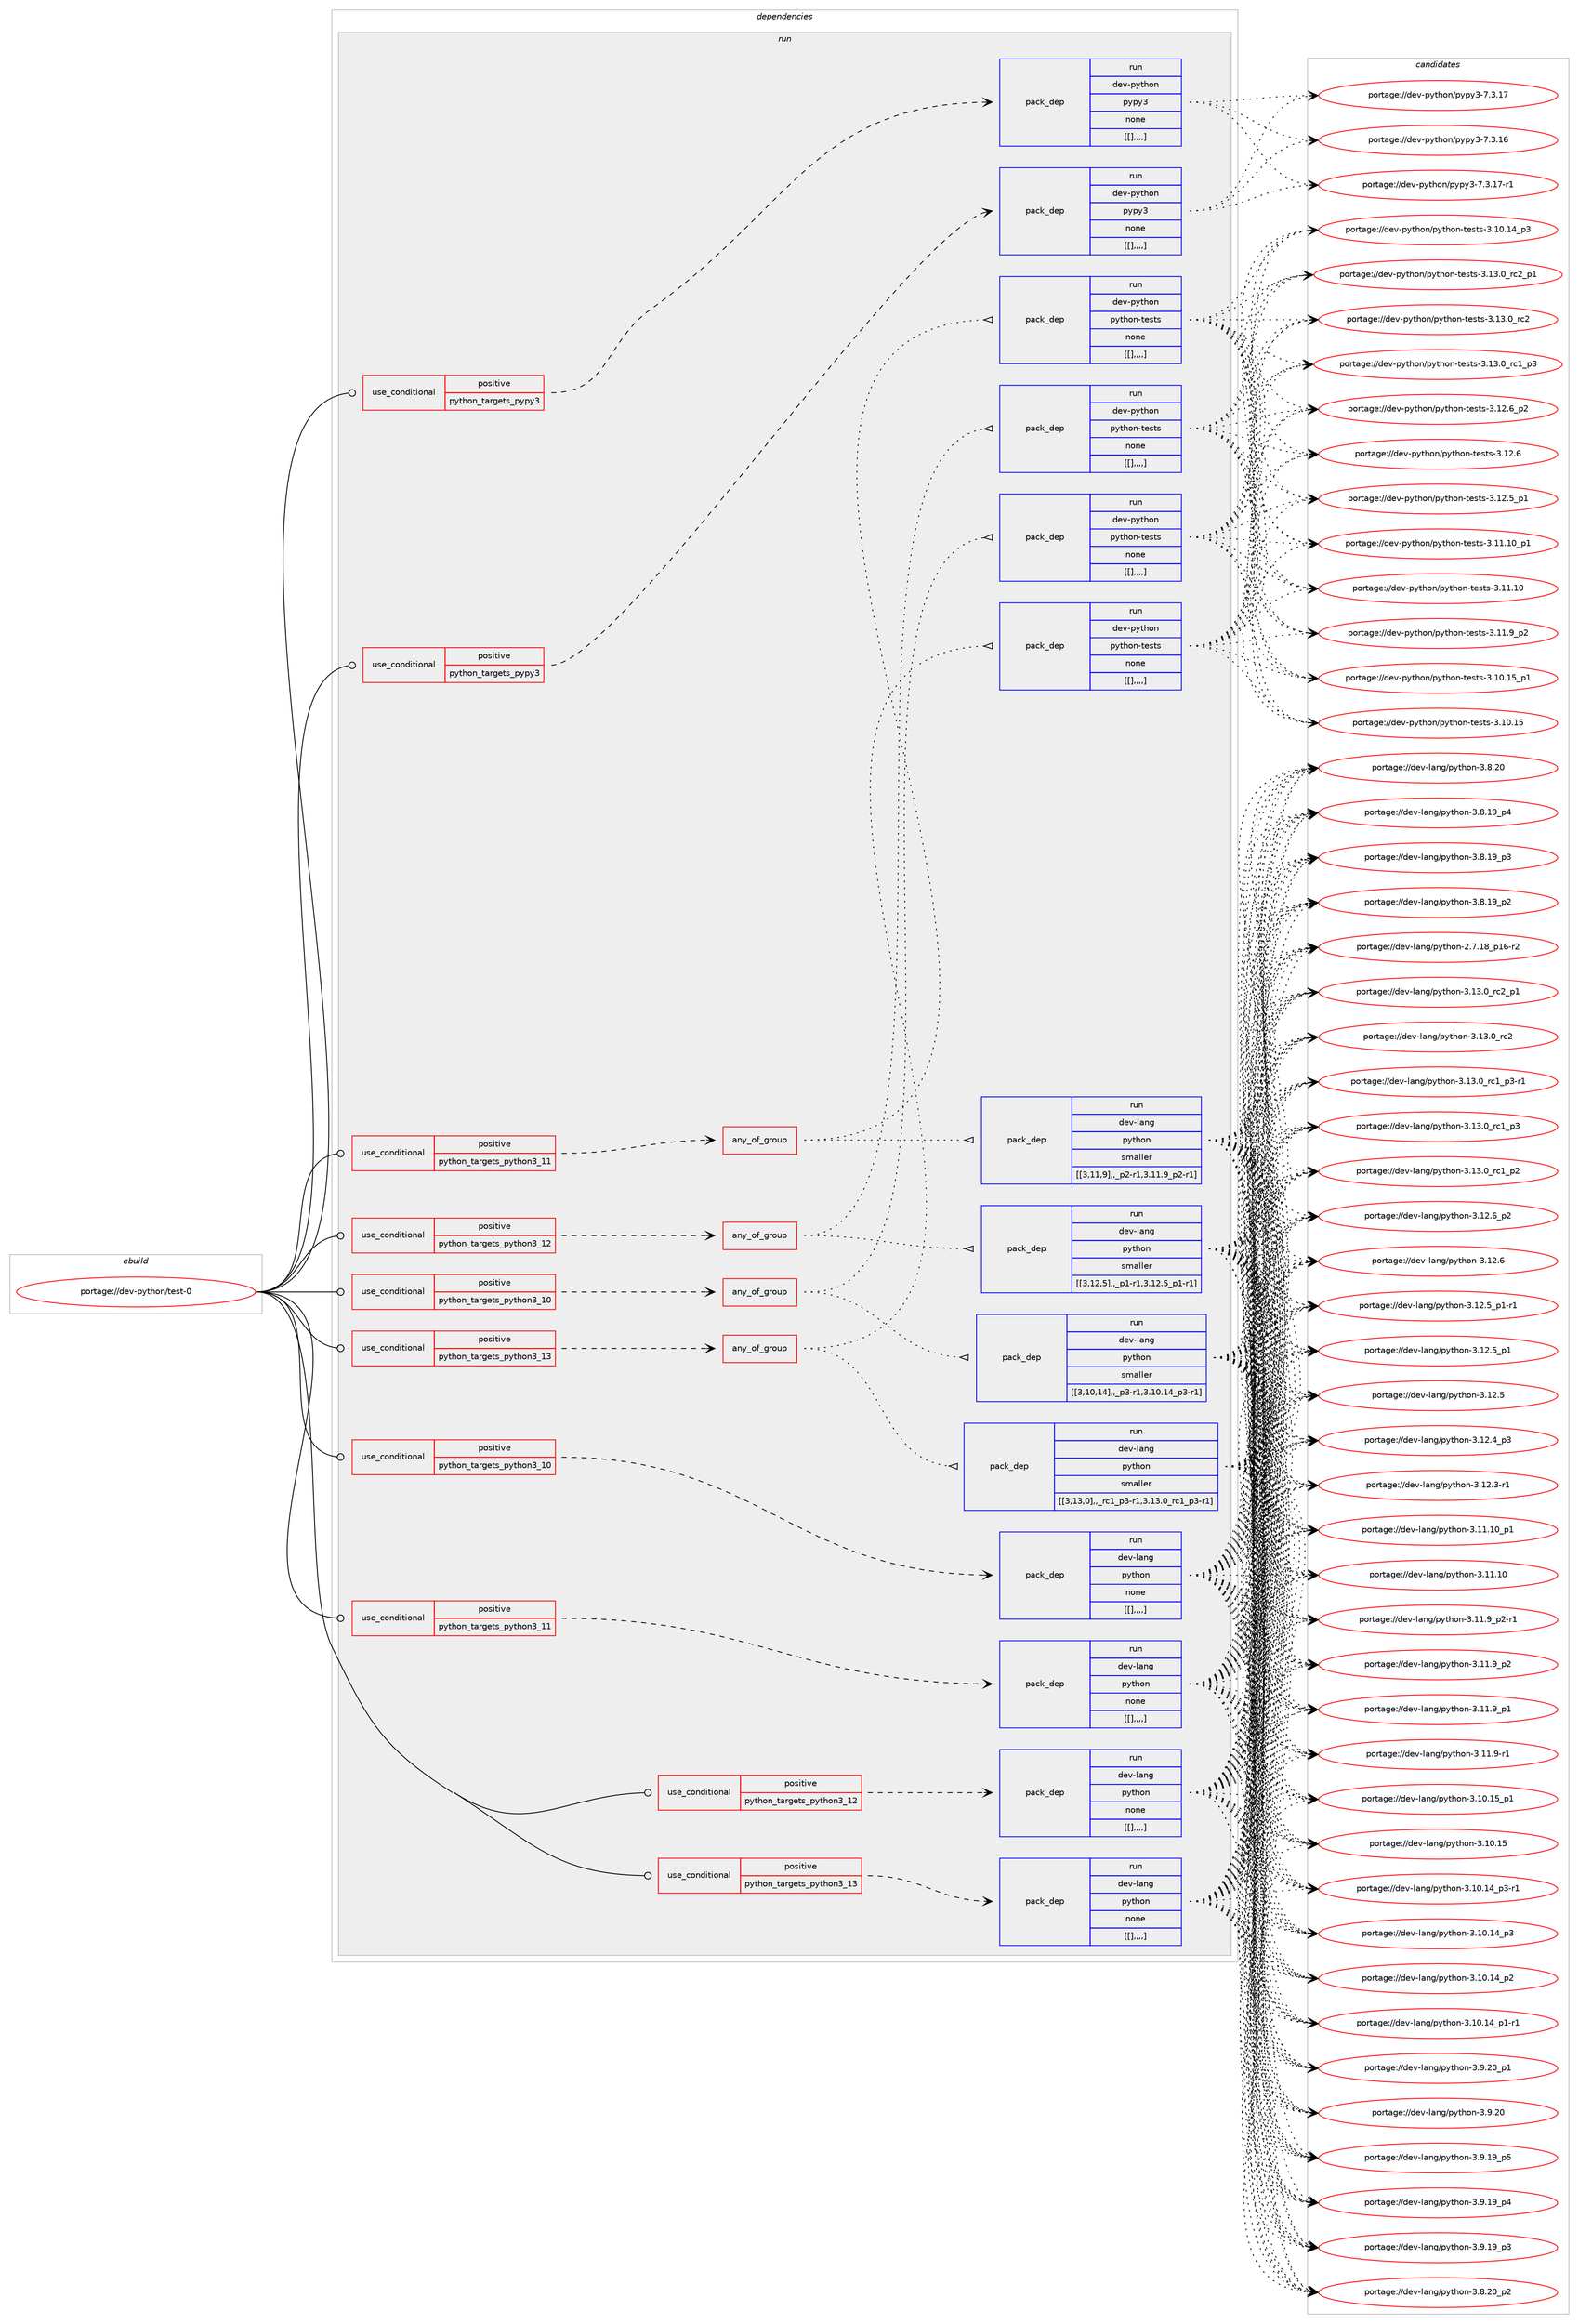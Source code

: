 digraph prolog {

# *************
# Graph options
# *************

newrank=true;
concentrate=true;
compound=true;
graph [rankdir=LR,fontname=Helvetica,fontsize=10,ranksep=1.5];#, ranksep=2.5, nodesep=0.2];
edge  [arrowhead=vee];
node  [fontname=Helvetica,fontsize=10];

# **********
# The ebuild
# **********

subgraph cluster_leftcol {
color=gray;
label=<<i>ebuild</i>>;
id [label="portage://dev-python/test-0", color=red, width=4, href="../dev-python/test-0.svg"];
}

# ****************
# The dependencies
# ****************

subgraph cluster_midcol {
color=gray;
label=<<i>dependencies</i>>;
subgraph cluster_compile {
fillcolor="#eeeeee";
style=filled;
label=<<i>compile</i>>;
}
subgraph cluster_compileandrun {
fillcolor="#eeeeee";
style=filled;
label=<<i>compile and run</i>>;
}
subgraph cluster_run {
fillcolor="#eeeeee";
style=filled;
label=<<i>run</i>>;
subgraph cond42112 {
dependency168791 [label=<<TABLE BORDER="0" CELLBORDER="1" CELLSPACING="0" CELLPADDING="4"><TR><TD ROWSPAN="3" CELLPADDING="10">use_conditional</TD></TR><TR><TD>positive</TD></TR><TR><TD>python_targets_pypy3</TD></TR></TABLE>>, shape=none, color=red];
subgraph pack125421 {
dependency168792 [label=<<TABLE BORDER="0" CELLBORDER="1" CELLSPACING="0" CELLPADDING="4" WIDTH="220"><TR><TD ROWSPAN="6" CELLPADDING="30">pack_dep</TD></TR><TR><TD WIDTH="110">run</TD></TR><TR><TD>dev-python</TD></TR><TR><TD>pypy3</TD></TR><TR><TD>none</TD></TR><TR><TD>[[],,,,]</TD></TR></TABLE>>, shape=none, color=blue];
}
dependency168791:e -> dependency168792:w [weight=20,style="dashed",arrowhead="vee"];
}
id:e -> dependency168791:w [weight=20,style="solid",arrowhead="odot"];
subgraph cond42113 {
dependency168793 [label=<<TABLE BORDER="0" CELLBORDER="1" CELLSPACING="0" CELLPADDING="4"><TR><TD ROWSPAN="3" CELLPADDING="10">use_conditional</TD></TR><TR><TD>positive</TD></TR><TR><TD>python_targets_pypy3</TD></TR></TABLE>>, shape=none, color=red];
subgraph pack125422 {
dependency168794 [label=<<TABLE BORDER="0" CELLBORDER="1" CELLSPACING="0" CELLPADDING="4" WIDTH="220"><TR><TD ROWSPAN="6" CELLPADDING="30">pack_dep</TD></TR><TR><TD WIDTH="110">run</TD></TR><TR><TD>dev-python</TD></TR><TR><TD>pypy3</TD></TR><TR><TD>none</TD></TR><TR><TD>[[],,,,]</TD></TR></TABLE>>, shape=none, color=blue];
}
dependency168793:e -> dependency168794:w [weight=20,style="dashed",arrowhead="vee"];
}
id:e -> dependency168793:w [weight=20,style="solid",arrowhead="odot"];
subgraph cond42114 {
dependency168795 [label=<<TABLE BORDER="0" CELLBORDER="1" CELLSPACING="0" CELLPADDING="4"><TR><TD ROWSPAN="3" CELLPADDING="10">use_conditional</TD></TR><TR><TD>positive</TD></TR><TR><TD>python_targets_python3_10</TD></TR></TABLE>>, shape=none, color=red];
subgraph any1108 {
dependency168796 [label=<<TABLE BORDER="0" CELLBORDER="1" CELLSPACING="0" CELLPADDING="4"><TR><TD CELLPADDING="10">any_of_group</TD></TR></TABLE>>, shape=none, color=red];subgraph pack125423 {
dependency168797 [label=<<TABLE BORDER="0" CELLBORDER="1" CELLSPACING="0" CELLPADDING="4" WIDTH="220"><TR><TD ROWSPAN="6" CELLPADDING="30">pack_dep</TD></TR><TR><TD WIDTH="110">run</TD></TR><TR><TD>dev-python</TD></TR><TR><TD>python-tests</TD></TR><TR><TD>none</TD></TR><TR><TD>[[],,,,]</TD></TR></TABLE>>, shape=none, color=blue];
}
dependency168796:e -> dependency168797:w [weight=20,style="dotted",arrowhead="oinv"];
subgraph pack125424 {
dependency168798 [label=<<TABLE BORDER="0" CELLBORDER="1" CELLSPACING="0" CELLPADDING="4" WIDTH="220"><TR><TD ROWSPAN="6" CELLPADDING="30">pack_dep</TD></TR><TR><TD WIDTH="110">run</TD></TR><TR><TD>dev-lang</TD></TR><TR><TD>python</TD></TR><TR><TD>smaller</TD></TR><TR><TD>[[3,10,14],,_p3-r1,3.10.14_p3-r1]</TD></TR></TABLE>>, shape=none, color=blue];
}
dependency168796:e -> dependency168798:w [weight=20,style="dotted",arrowhead="oinv"];
}
dependency168795:e -> dependency168796:w [weight=20,style="dashed",arrowhead="vee"];
}
id:e -> dependency168795:w [weight=20,style="solid",arrowhead="odot"];
subgraph cond42115 {
dependency168799 [label=<<TABLE BORDER="0" CELLBORDER="1" CELLSPACING="0" CELLPADDING="4"><TR><TD ROWSPAN="3" CELLPADDING="10">use_conditional</TD></TR><TR><TD>positive</TD></TR><TR><TD>python_targets_python3_10</TD></TR></TABLE>>, shape=none, color=red];
subgraph pack125425 {
dependency168800 [label=<<TABLE BORDER="0" CELLBORDER="1" CELLSPACING="0" CELLPADDING="4" WIDTH="220"><TR><TD ROWSPAN="6" CELLPADDING="30">pack_dep</TD></TR><TR><TD WIDTH="110">run</TD></TR><TR><TD>dev-lang</TD></TR><TR><TD>python</TD></TR><TR><TD>none</TD></TR><TR><TD>[[],,,,]</TD></TR></TABLE>>, shape=none, color=blue];
}
dependency168799:e -> dependency168800:w [weight=20,style="dashed",arrowhead="vee"];
}
id:e -> dependency168799:w [weight=20,style="solid",arrowhead="odot"];
subgraph cond42116 {
dependency168801 [label=<<TABLE BORDER="0" CELLBORDER="1" CELLSPACING="0" CELLPADDING="4"><TR><TD ROWSPAN="3" CELLPADDING="10">use_conditional</TD></TR><TR><TD>positive</TD></TR><TR><TD>python_targets_python3_11</TD></TR></TABLE>>, shape=none, color=red];
subgraph any1109 {
dependency168802 [label=<<TABLE BORDER="0" CELLBORDER="1" CELLSPACING="0" CELLPADDING="4"><TR><TD CELLPADDING="10">any_of_group</TD></TR></TABLE>>, shape=none, color=red];subgraph pack125426 {
dependency168803 [label=<<TABLE BORDER="0" CELLBORDER="1" CELLSPACING="0" CELLPADDING="4" WIDTH="220"><TR><TD ROWSPAN="6" CELLPADDING="30">pack_dep</TD></TR><TR><TD WIDTH="110">run</TD></TR><TR><TD>dev-python</TD></TR><TR><TD>python-tests</TD></TR><TR><TD>none</TD></TR><TR><TD>[[],,,,]</TD></TR></TABLE>>, shape=none, color=blue];
}
dependency168802:e -> dependency168803:w [weight=20,style="dotted",arrowhead="oinv"];
subgraph pack125427 {
dependency168804 [label=<<TABLE BORDER="0" CELLBORDER="1" CELLSPACING="0" CELLPADDING="4" WIDTH="220"><TR><TD ROWSPAN="6" CELLPADDING="30">pack_dep</TD></TR><TR><TD WIDTH="110">run</TD></TR><TR><TD>dev-lang</TD></TR><TR><TD>python</TD></TR><TR><TD>smaller</TD></TR><TR><TD>[[3,11,9],,_p2-r1,3.11.9_p2-r1]</TD></TR></TABLE>>, shape=none, color=blue];
}
dependency168802:e -> dependency168804:w [weight=20,style="dotted",arrowhead="oinv"];
}
dependency168801:e -> dependency168802:w [weight=20,style="dashed",arrowhead="vee"];
}
id:e -> dependency168801:w [weight=20,style="solid",arrowhead="odot"];
subgraph cond42117 {
dependency168805 [label=<<TABLE BORDER="0" CELLBORDER="1" CELLSPACING="0" CELLPADDING="4"><TR><TD ROWSPAN="3" CELLPADDING="10">use_conditional</TD></TR><TR><TD>positive</TD></TR><TR><TD>python_targets_python3_11</TD></TR></TABLE>>, shape=none, color=red];
subgraph pack125428 {
dependency168806 [label=<<TABLE BORDER="0" CELLBORDER="1" CELLSPACING="0" CELLPADDING="4" WIDTH="220"><TR><TD ROWSPAN="6" CELLPADDING="30">pack_dep</TD></TR><TR><TD WIDTH="110">run</TD></TR><TR><TD>dev-lang</TD></TR><TR><TD>python</TD></TR><TR><TD>none</TD></TR><TR><TD>[[],,,,]</TD></TR></TABLE>>, shape=none, color=blue];
}
dependency168805:e -> dependency168806:w [weight=20,style="dashed",arrowhead="vee"];
}
id:e -> dependency168805:w [weight=20,style="solid",arrowhead="odot"];
subgraph cond42118 {
dependency168807 [label=<<TABLE BORDER="0" CELLBORDER="1" CELLSPACING="0" CELLPADDING="4"><TR><TD ROWSPAN="3" CELLPADDING="10">use_conditional</TD></TR><TR><TD>positive</TD></TR><TR><TD>python_targets_python3_12</TD></TR></TABLE>>, shape=none, color=red];
subgraph any1110 {
dependency168808 [label=<<TABLE BORDER="0" CELLBORDER="1" CELLSPACING="0" CELLPADDING="4"><TR><TD CELLPADDING="10">any_of_group</TD></TR></TABLE>>, shape=none, color=red];subgraph pack125429 {
dependency168809 [label=<<TABLE BORDER="0" CELLBORDER="1" CELLSPACING="0" CELLPADDING="4" WIDTH="220"><TR><TD ROWSPAN="6" CELLPADDING="30">pack_dep</TD></TR><TR><TD WIDTH="110">run</TD></TR><TR><TD>dev-python</TD></TR><TR><TD>python-tests</TD></TR><TR><TD>none</TD></TR><TR><TD>[[],,,,]</TD></TR></TABLE>>, shape=none, color=blue];
}
dependency168808:e -> dependency168809:w [weight=20,style="dotted",arrowhead="oinv"];
subgraph pack125430 {
dependency168810 [label=<<TABLE BORDER="0" CELLBORDER="1" CELLSPACING="0" CELLPADDING="4" WIDTH="220"><TR><TD ROWSPAN="6" CELLPADDING="30">pack_dep</TD></TR><TR><TD WIDTH="110">run</TD></TR><TR><TD>dev-lang</TD></TR><TR><TD>python</TD></TR><TR><TD>smaller</TD></TR><TR><TD>[[3,12,5],,_p1-r1,3.12.5_p1-r1]</TD></TR></TABLE>>, shape=none, color=blue];
}
dependency168808:e -> dependency168810:w [weight=20,style="dotted",arrowhead="oinv"];
}
dependency168807:e -> dependency168808:w [weight=20,style="dashed",arrowhead="vee"];
}
id:e -> dependency168807:w [weight=20,style="solid",arrowhead="odot"];
subgraph cond42119 {
dependency168811 [label=<<TABLE BORDER="0" CELLBORDER="1" CELLSPACING="0" CELLPADDING="4"><TR><TD ROWSPAN="3" CELLPADDING="10">use_conditional</TD></TR><TR><TD>positive</TD></TR><TR><TD>python_targets_python3_12</TD></TR></TABLE>>, shape=none, color=red];
subgraph pack125431 {
dependency168812 [label=<<TABLE BORDER="0" CELLBORDER="1" CELLSPACING="0" CELLPADDING="4" WIDTH="220"><TR><TD ROWSPAN="6" CELLPADDING="30">pack_dep</TD></TR><TR><TD WIDTH="110">run</TD></TR><TR><TD>dev-lang</TD></TR><TR><TD>python</TD></TR><TR><TD>none</TD></TR><TR><TD>[[],,,,]</TD></TR></TABLE>>, shape=none, color=blue];
}
dependency168811:e -> dependency168812:w [weight=20,style="dashed",arrowhead="vee"];
}
id:e -> dependency168811:w [weight=20,style="solid",arrowhead="odot"];
subgraph cond42120 {
dependency168813 [label=<<TABLE BORDER="0" CELLBORDER="1" CELLSPACING="0" CELLPADDING="4"><TR><TD ROWSPAN="3" CELLPADDING="10">use_conditional</TD></TR><TR><TD>positive</TD></TR><TR><TD>python_targets_python3_13</TD></TR></TABLE>>, shape=none, color=red];
subgraph any1111 {
dependency168814 [label=<<TABLE BORDER="0" CELLBORDER="1" CELLSPACING="0" CELLPADDING="4"><TR><TD CELLPADDING="10">any_of_group</TD></TR></TABLE>>, shape=none, color=red];subgraph pack125432 {
dependency168815 [label=<<TABLE BORDER="0" CELLBORDER="1" CELLSPACING="0" CELLPADDING="4" WIDTH="220"><TR><TD ROWSPAN="6" CELLPADDING="30">pack_dep</TD></TR><TR><TD WIDTH="110">run</TD></TR><TR><TD>dev-python</TD></TR><TR><TD>python-tests</TD></TR><TR><TD>none</TD></TR><TR><TD>[[],,,,]</TD></TR></TABLE>>, shape=none, color=blue];
}
dependency168814:e -> dependency168815:w [weight=20,style="dotted",arrowhead="oinv"];
subgraph pack125433 {
dependency168816 [label=<<TABLE BORDER="0" CELLBORDER="1" CELLSPACING="0" CELLPADDING="4" WIDTH="220"><TR><TD ROWSPAN="6" CELLPADDING="30">pack_dep</TD></TR><TR><TD WIDTH="110">run</TD></TR><TR><TD>dev-lang</TD></TR><TR><TD>python</TD></TR><TR><TD>smaller</TD></TR><TR><TD>[[3,13,0],,_rc1_p3-r1,3.13.0_rc1_p3-r1]</TD></TR></TABLE>>, shape=none, color=blue];
}
dependency168814:e -> dependency168816:w [weight=20,style="dotted",arrowhead="oinv"];
}
dependency168813:e -> dependency168814:w [weight=20,style="dashed",arrowhead="vee"];
}
id:e -> dependency168813:w [weight=20,style="solid",arrowhead="odot"];
subgraph cond42121 {
dependency168817 [label=<<TABLE BORDER="0" CELLBORDER="1" CELLSPACING="0" CELLPADDING="4"><TR><TD ROWSPAN="3" CELLPADDING="10">use_conditional</TD></TR><TR><TD>positive</TD></TR><TR><TD>python_targets_python3_13</TD></TR></TABLE>>, shape=none, color=red];
subgraph pack125434 {
dependency168818 [label=<<TABLE BORDER="0" CELLBORDER="1" CELLSPACING="0" CELLPADDING="4" WIDTH="220"><TR><TD ROWSPAN="6" CELLPADDING="30">pack_dep</TD></TR><TR><TD WIDTH="110">run</TD></TR><TR><TD>dev-lang</TD></TR><TR><TD>python</TD></TR><TR><TD>none</TD></TR><TR><TD>[[],,,,]</TD></TR></TABLE>>, shape=none, color=blue];
}
dependency168817:e -> dependency168818:w [weight=20,style="dashed",arrowhead="vee"];
}
id:e -> dependency168817:w [weight=20,style="solid",arrowhead="odot"];
}
}

# **************
# The candidates
# **************

subgraph cluster_choices {
rank=same;
color=gray;
label=<<i>candidates</i>>;

subgraph choice125421 {
color=black;
nodesep=1;
choice100101118451121211161041111104711212111212151455546514649554511449 [label="portage://dev-python/pypy3-7.3.17-r1", color=red, width=4,href="../dev-python/pypy3-7.3.17-r1.svg"];
choice10010111845112121116104111110471121211121215145554651464955 [label="portage://dev-python/pypy3-7.3.17", color=red, width=4,href="../dev-python/pypy3-7.3.17.svg"];
choice10010111845112121116104111110471121211121215145554651464954 [label="portage://dev-python/pypy3-7.3.16", color=red, width=4,href="../dev-python/pypy3-7.3.16.svg"];
dependency168792:e -> choice100101118451121211161041111104711212111212151455546514649554511449:w [style=dotted,weight="100"];
dependency168792:e -> choice10010111845112121116104111110471121211121215145554651464955:w [style=dotted,weight="100"];
dependency168792:e -> choice10010111845112121116104111110471121211121215145554651464954:w [style=dotted,weight="100"];
}
subgraph choice125422 {
color=black;
nodesep=1;
choice100101118451121211161041111104711212111212151455546514649554511449 [label="portage://dev-python/pypy3-7.3.17-r1", color=red, width=4,href="../dev-python/pypy3-7.3.17-r1.svg"];
choice10010111845112121116104111110471121211121215145554651464955 [label="portage://dev-python/pypy3-7.3.17", color=red, width=4,href="../dev-python/pypy3-7.3.17.svg"];
choice10010111845112121116104111110471121211121215145554651464954 [label="portage://dev-python/pypy3-7.3.16", color=red, width=4,href="../dev-python/pypy3-7.3.16.svg"];
dependency168794:e -> choice100101118451121211161041111104711212111212151455546514649554511449:w [style=dotted,weight="100"];
dependency168794:e -> choice10010111845112121116104111110471121211121215145554651464955:w [style=dotted,weight="100"];
dependency168794:e -> choice10010111845112121116104111110471121211121215145554651464954:w [style=dotted,weight="100"];
}
subgraph choice125423 {
color=black;
nodesep=1;
choice100101118451121211161041111104711212111610411111045116101115116115455146495146489511499509511249 [label="portage://dev-python/python-tests-3.13.0_rc2_p1", color=red, width=4,href="../dev-python/python-tests-3.13.0_rc2_p1.svg"];
choice10010111845112121116104111110471121211161041111104511610111511611545514649514648951149950 [label="portage://dev-python/python-tests-3.13.0_rc2", color=red, width=4,href="../dev-python/python-tests-3.13.0_rc2.svg"];
choice100101118451121211161041111104711212111610411111045116101115116115455146495146489511499499511251 [label="portage://dev-python/python-tests-3.13.0_rc1_p3", color=red, width=4,href="../dev-python/python-tests-3.13.0_rc1_p3.svg"];
choice100101118451121211161041111104711212111610411111045116101115116115455146495046549511250 [label="portage://dev-python/python-tests-3.12.6_p2", color=red, width=4,href="../dev-python/python-tests-3.12.6_p2.svg"];
choice10010111845112121116104111110471121211161041111104511610111511611545514649504654 [label="portage://dev-python/python-tests-3.12.6", color=red, width=4,href="../dev-python/python-tests-3.12.6.svg"];
choice100101118451121211161041111104711212111610411111045116101115116115455146495046539511249 [label="portage://dev-python/python-tests-3.12.5_p1", color=red, width=4,href="../dev-python/python-tests-3.12.5_p1.svg"];
choice10010111845112121116104111110471121211161041111104511610111511611545514649494649489511249 [label="portage://dev-python/python-tests-3.11.10_p1", color=red, width=4,href="../dev-python/python-tests-3.11.10_p1.svg"];
choice1001011184511212111610411111047112121116104111110451161011151161154551464949464948 [label="portage://dev-python/python-tests-3.11.10", color=red, width=4,href="../dev-python/python-tests-3.11.10.svg"];
choice100101118451121211161041111104711212111610411111045116101115116115455146494946579511250 [label="portage://dev-python/python-tests-3.11.9_p2", color=red, width=4,href="../dev-python/python-tests-3.11.9_p2.svg"];
choice10010111845112121116104111110471121211161041111104511610111511611545514649484649539511249 [label="portage://dev-python/python-tests-3.10.15_p1", color=red, width=4,href="../dev-python/python-tests-3.10.15_p1.svg"];
choice1001011184511212111610411111047112121116104111110451161011151161154551464948464953 [label="portage://dev-python/python-tests-3.10.15", color=red, width=4,href="../dev-python/python-tests-3.10.15.svg"];
choice10010111845112121116104111110471121211161041111104511610111511611545514649484649529511251 [label="portage://dev-python/python-tests-3.10.14_p3", color=red, width=4,href="../dev-python/python-tests-3.10.14_p3.svg"];
dependency168797:e -> choice100101118451121211161041111104711212111610411111045116101115116115455146495146489511499509511249:w [style=dotted,weight="100"];
dependency168797:e -> choice10010111845112121116104111110471121211161041111104511610111511611545514649514648951149950:w [style=dotted,weight="100"];
dependency168797:e -> choice100101118451121211161041111104711212111610411111045116101115116115455146495146489511499499511251:w [style=dotted,weight="100"];
dependency168797:e -> choice100101118451121211161041111104711212111610411111045116101115116115455146495046549511250:w [style=dotted,weight="100"];
dependency168797:e -> choice10010111845112121116104111110471121211161041111104511610111511611545514649504654:w [style=dotted,weight="100"];
dependency168797:e -> choice100101118451121211161041111104711212111610411111045116101115116115455146495046539511249:w [style=dotted,weight="100"];
dependency168797:e -> choice10010111845112121116104111110471121211161041111104511610111511611545514649494649489511249:w [style=dotted,weight="100"];
dependency168797:e -> choice1001011184511212111610411111047112121116104111110451161011151161154551464949464948:w [style=dotted,weight="100"];
dependency168797:e -> choice100101118451121211161041111104711212111610411111045116101115116115455146494946579511250:w [style=dotted,weight="100"];
dependency168797:e -> choice10010111845112121116104111110471121211161041111104511610111511611545514649484649539511249:w [style=dotted,weight="100"];
dependency168797:e -> choice1001011184511212111610411111047112121116104111110451161011151161154551464948464953:w [style=dotted,weight="100"];
dependency168797:e -> choice10010111845112121116104111110471121211161041111104511610111511611545514649484649529511251:w [style=dotted,weight="100"];
}
subgraph choice125424 {
color=black;
nodesep=1;
choice100101118451089711010347112121116104111110455146495146489511499509511249 [label="portage://dev-lang/python-3.13.0_rc2_p1", color=red, width=4,href="../dev-lang/python-3.13.0_rc2_p1.svg"];
choice10010111845108971101034711212111610411111045514649514648951149950 [label="portage://dev-lang/python-3.13.0_rc2", color=red, width=4,href="../dev-lang/python-3.13.0_rc2.svg"];
choice1001011184510897110103471121211161041111104551464951464895114994995112514511449 [label="portage://dev-lang/python-3.13.0_rc1_p3-r1", color=red, width=4,href="../dev-lang/python-3.13.0_rc1_p3-r1.svg"];
choice100101118451089711010347112121116104111110455146495146489511499499511251 [label="portage://dev-lang/python-3.13.0_rc1_p3", color=red, width=4,href="../dev-lang/python-3.13.0_rc1_p3.svg"];
choice100101118451089711010347112121116104111110455146495146489511499499511250 [label="portage://dev-lang/python-3.13.0_rc1_p2", color=red, width=4,href="../dev-lang/python-3.13.0_rc1_p2.svg"];
choice100101118451089711010347112121116104111110455146495046549511250 [label="portage://dev-lang/python-3.12.6_p2", color=red, width=4,href="../dev-lang/python-3.12.6_p2.svg"];
choice10010111845108971101034711212111610411111045514649504654 [label="portage://dev-lang/python-3.12.6", color=red, width=4,href="../dev-lang/python-3.12.6.svg"];
choice1001011184510897110103471121211161041111104551464950465395112494511449 [label="portage://dev-lang/python-3.12.5_p1-r1", color=red, width=4,href="../dev-lang/python-3.12.5_p1-r1.svg"];
choice100101118451089711010347112121116104111110455146495046539511249 [label="portage://dev-lang/python-3.12.5_p1", color=red, width=4,href="../dev-lang/python-3.12.5_p1.svg"];
choice10010111845108971101034711212111610411111045514649504653 [label="portage://dev-lang/python-3.12.5", color=red, width=4,href="../dev-lang/python-3.12.5.svg"];
choice100101118451089711010347112121116104111110455146495046529511251 [label="portage://dev-lang/python-3.12.4_p3", color=red, width=4,href="../dev-lang/python-3.12.4_p3.svg"];
choice100101118451089711010347112121116104111110455146495046514511449 [label="portage://dev-lang/python-3.12.3-r1", color=red, width=4,href="../dev-lang/python-3.12.3-r1.svg"];
choice10010111845108971101034711212111610411111045514649494649489511249 [label="portage://dev-lang/python-3.11.10_p1", color=red, width=4,href="../dev-lang/python-3.11.10_p1.svg"];
choice1001011184510897110103471121211161041111104551464949464948 [label="portage://dev-lang/python-3.11.10", color=red, width=4,href="../dev-lang/python-3.11.10.svg"];
choice1001011184510897110103471121211161041111104551464949465795112504511449 [label="portage://dev-lang/python-3.11.9_p2-r1", color=red, width=4,href="../dev-lang/python-3.11.9_p2-r1.svg"];
choice100101118451089711010347112121116104111110455146494946579511250 [label="portage://dev-lang/python-3.11.9_p2", color=red, width=4,href="../dev-lang/python-3.11.9_p2.svg"];
choice100101118451089711010347112121116104111110455146494946579511249 [label="portage://dev-lang/python-3.11.9_p1", color=red, width=4,href="../dev-lang/python-3.11.9_p1.svg"];
choice100101118451089711010347112121116104111110455146494946574511449 [label="portage://dev-lang/python-3.11.9-r1", color=red, width=4,href="../dev-lang/python-3.11.9-r1.svg"];
choice10010111845108971101034711212111610411111045514649484649539511249 [label="portage://dev-lang/python-3.10.15_p1", color=red, width=4,href="../dev-lang/python-3.10.15_p1.svg"];
choice1001011184510897110103471121211161041111104551464948464953 [label="portage://dev-lang/python-3.10.15", color=red, width=4,href="../dev-lang/python-3.10.15.svg"];
choice100101118451089711010347112121116104111110455146494846495295112514511449 [label="portage://dev-lang/python-3.10.14_p3-r1", color=red, width=4,href="../dev-lang/python-3.10.14_p3-r1.svg"];
choice10010111845108971101034711212111610411111045514649484649529511251 [label="portage://dev-lang/python-3.10.14_p3", color=red, width=4,href="../dev-lang/python-3.10.14_p3.svg"];
choice10010111845108971101034711212111610411111045514649484649529511250 [label="portage://dev-lang/python-3.10.14_p2", color=red, width=4,href="../dev-lang/python-3.10.14_p2.svg"];
choice100101118451089711010347112121116104111110455146494846495295112494511449 [label="portage://dev-lang/python-3.10.14_p1-r1", color=red, width=4,href="../dev-lang/python-3.10.14_p1-r1.svg"];
choice100101118451089711010347112121116104111110455146574650489511249 [label="portage://dev-lang/python-3.9.20_p1", color=red, width=4,href="../dev-lang/python-3.9.20_p1.svg"];
choice10010111845108971101034711212111610411111045514657465048 [label="portage://dev-lang/python-3.9.20", color=red, width=4,href="../dev-lang/python-3.9.20.svg"];
choice100101118451089711010347112121116104111110455146574649579511253 [label="portage://dev-lang/python-3.9.19_p5", color=red, width=4,href="../dev-lang/python-3.9.19_p5.svg"];
choice100101118451089711010347112121116104111110455146574649579511252 [label="portage://dev-lang/python-3.9.19_p4", color=red, width=4,href="../dev-lang/python-3.9.19_p4.svg"];
choice100101118451089711010347112121116104111110455146574649579511251 [label="portage://dev-lang/python-3.9.19_p3", color=red, width=4,href="../dev-lang/python-3.9.19_p3.svg"];
choice100101118451089711010347112121116104111110455146564650489511250 [label="portage://dev-lang/python-3.8.20_p2", color=red, width=4,href="../dev-lang/python-3.8.20_p2.svg"];
choice10010111845108971101034711212111610411111045514656465048 [label="portage://dev-lang/python-3.8.20", color=red, width=4,href="../dev-lang/python-3.8.20.svg"];
choice100101118451089711010347112121116104111110455146564649579511252 [label="portage://dev-lang/python-3.8.19_p4", color=red, width=4,href="../dev-lang/python-3.8.19_p4.svg"];
choice100101118451089711010347112121116104111110455146564649579511251 [label="portage://dev-lang/python-3.8.19_p3", color=red, width=4,href="../dev-lang/python-3.8.19_p3.svg"];
choice100101118451089711010347112121116104111110455146564649579511250 [label="portage://dev-lang/python-3.8.19_p2", color=red, width=4,href="../dev-lang/python-3.8.19_p2.svg"];
choice100101118451089711010347112121116104111110455046554649569511249544511450 [label="portage://dev-lang/python-2.7.18_p16-r2", color=red, width=4,href="../dev-lang/python-2.7.18_p16-r2.svg"];
dependency168798:e -> choice100101118451089711010347112121116104111110455146495146489511499509511249:w [style=dotted,weight="100"];
dependency168798:e -> choice10010111845108971101034711212111610411111045514649514648951149950:w [style=dotted,weight="100"];
dependency168798:e -> choice1001011184510897110103471121211161041111104551464951464895114994995112514511449:w [style=dotted,weight="100"];
dependency168798:e -> choice100101118451089711010347112121116104111110455146495146489511499499511251:w [style=dotted,weight="100"];
dependency168798:e -> choice100101118451089711010347112121116104111110455146495146489511499499511250:w [style=dotted,weight="100"];
dependency168798:e -> choice100101118451089711010347112121116104111110455146495046549511250:w [style=dotted,weight="100"];
dependency168798:e -> choice10010111845108971101034711212111610411111045514649504654:w [style=dotted,weight="100"];
dependency168798:e -> choice1001011184510897110103471121211161041111104551464950465395112494511449:w [style=dotted,weight="100"];
dependency168798:e -> choice100101118451089711010347112121116104111110455146495046539511249:w [style=dotted,weight="100"];
dependency168798:e -> choice10010111845108971101034711212111610411111045514649504653:w [style=dotted,weight="100"];
dependency168798:e -> choice100101118451089711010347112121116104111110455146495046529511251:w [style=dotted,weight="100"];
dependency168798:e -> choice100101118451089711010347112121116104111110455146495046514511449:w [style=dotted,weight="100"];
dependency168798:e -> choice10010111845108971101034711212111610411111045514649494649489511249:w [style=dotted,weight="100"];
dependency168798:e -> choice1001011184510897110103471121211161041111104551464949464948:w [style=dotted,weight="100"];
dependency168798:e -> choice1001011184510897110103471121211161041111104551464949465795112504511449:w [style=dotted,weight="100"];
dependency168798:e -> choice100101118451089711010347112121116104111110455146494946579511250:w [style=dotted,weight="100"];
dependency168798:e -> choice100101118451089711010347112121116104111110455146494946579511249:w [style=dotted,weight="100"];
dependency168798:e -> choice100101118451089711010347112121116104111110455146494946574511449:w [style=dotted,weight="100"];
dependency168798:e -> choice10010111845108971101034711212111610411111045514649484649539511249:w [style=dotted,weight="100"];
dependency168798:e -> choice1001011184510897110103471121211161041111104551464948464953:w [style=dotted,weight="100"];
dependency168798:e -> choice100101118451089711010347112121116104111110455146494846495295112514511449:w [style=dotted,weight="100"];
dependency168798:e -> choice10010111845108971101034711212111610411111045514649484649529511251:w [style=dotted,weight="100"];
dependency168798:e -> choice10010111845108971101034711212111610411111045514649484649529511250:w [style=dotted,weight="100"];
dependency168798:e -> choice100101118451089711010347112121116104111110455146494846495295112494511449:w [style=dotted,weight="100"];
dependency168798:e -> choice100101118451089711010347112121116104111110455146574650489511249:w [style=dotted,weight="100"];
dependency168798:e -> choice10010111845108971101034711212111610411111045514657465048:w [style=dotted,weight="100"];
dependency168798:e -> choice100101118451089711010347112121116104111110455146574649579511253:w [style=dotted,weight="100"];
dependency168798:e -> choice100101118451089711010347112121116104111110455146574649579511252:w [style=dotted,weight="100"];
dependency168798:e -> choice100101118451089711010347112121116104111110455146574649579511251:w [style=dotted,weight="100"];
dependency168798:e -> choice100101118451089711010347112121116104111110455146564650489511250:w [style=dotted,weight="100"];
dependency168798:e -> choice10010111845108971101034711212111610411111045514656465048:w [style=dotted,weight="100"];
dependency168798:e -> choice100101118451089711010347112121116104111110455146564649579511252:w [style=dotted,weight="100"];
dependency168798:e -> choice100101118451089711010347112121116104111110455146564649579511251:w [style=dotted,weight="100"];
dependency168798:e -> choice100101118451089711010347112121116104111110455146564649579511250:w [style=dotted,weight="100"];
dependency168798:e -> choice100101118451089711010347112121116104111110455046554649569511249544511450:w [style=dotted,weight="100"];
}
subgraph choice125425 {
color=black;
nodesep=1;
choice100101118451089711010347112121116104111110455146495146489511499509511249 [label="portage://dev-lang/python-3.13.0_rc2_p1", color=red, width=4,href="../dev-lang/python-3.13.0_rc2_p1.svg"];
choice10010111845108971101034711212111610411111045514649514648951149950 [label="portage://dev-lang/python-3.13.0_rc2", color=red, width=4,href="../dev-lang/python-3.13.0_rc2.svg"];
choice1001011184510897110103471121211161041111104551464951464895114994995112514511449 [label="portage://dev-lang/python-3.13.0_rc1_p3-r1", color=red, width=4,href="../dev-lang/python-3.13.0_rc1_p3-r1.svg"];
choice100101118451089711010347112121116104111110455146495146489511499499511251 [label="portage://dev-lang/python-3.13.0_rc1_p3", color=red, width=4,href="../dev-lang/python-3.13.0_rc1_p3.svg"];
choice100101118451089711010347112121116104111110455146495146489511499499511250 [label="portage://dev-lang/python-3.13.0_rc1_p2", color=red, width=4,href="../dev-lang/python-3.13.0_rc1_p2.svg"];
choice100101118451089711010347112121116104111110455146495046549511250 [label="portage://dev-lang/python-3.12.6_p2", color=red, width=4,href="../dev-lang/python-3.12.6_p2.svg"];
choice10010111845108971101034711212111610411111045514649504654 [label="portage://dev-lang/python-3.12.6", color=red, width=4,href="../dev-lang/python-3.12.6.svg"];
choice1001011184510897110103471121211161041111104551464950465395112494511449 [label="portage://dev-lang/python-3.12.5_p1-r1", color=red, width=4,href="../dev-lang/python-3.12.5_p1-r1.svg"];
choice100101118451089711010347112121116104111110455146495046539511249 [label="portage://dev-lang/python-3.12.5_p1", color=red, width=4,href="../dev-lang/python-3.12.5_p1.svg"];
choice10010111845108971101034711212111610411111045514649504653 [label="portage://dev-lang/python-3.12.5", color=red, width=4,href="../dev-lang/python-3.12.5.svg"];
choice100101118451089711010347112121116104111110455146495046529511251 [label="portage://dev-lang/python-3.12.4_p3", color=red, width=4,href="../dev-lang/python-3.12.4_p3.svg"];
choice100101118451089711010347112121116104111110455146495046514511449 [label="portage://dev-lang/python-3.12.3-r1", color=red, width=4,href="../dev-lang/python-3.12.3-r1.svg"];
choice10010111845108971101034711212111610411111045514649494649489511249 [label="portage://dev-lang/python-3.11.10_p1", color=red, width=4,href="../dev-lang/python-3.11.10_p1.svg"];
choice1001011184510897110103471121211161041111104551464949464948 [label="portage://dev-lang/python-3.11.10", color=red, width=4,href="../dev-lang/python-3.11.10.svg"];
choice1001011184510897110103471121211161041111104551464949465795112504511449 [label="portage://dev-lang/python-3.11.9_p2-r1", color=red, width=4,href="../dev-lang/python-3.11.9_p2-r1.svg"];
choice100101118451089711010347112121116104111110455146494946579511250 [label="portage://dev-lang/python-3.11.9_p2", color=red, width=4,href="../dev-lang/python-3.11.9_p2.svg"];
choice100101118451089711010347112121116104111110455146494946579511249 [label="portage://dev-lang/python-3.11.9_p1", color=red, width=4,href="../dev-lang/python-3.11.9_p1.svg"];
choice100101118451089711010347112121116104111110455146494946574511449 [label="portage://dev-lang/python-3.11.9-r1", color=red, width=4,href="../dev-lang/python-3.11.9-r1.svg"];
choice10010111845108971101034711212111610411111045514649484649539511249 [label="portage://dev-lang/python-3.10.15_p1", color=red, width=4,href="../dev-lang/python-3.10.15_p1.svg"];
choice1001011184510897110103471121211161041111104551464948464953 [label="portage://dev-lang/python-3.10.15", color=red, width=4,href="../dev-lang/python-3.10.15.svg"];
choice100101118451089711010347112121116104111110455146494846495295112514511449 [label="portage://dev-lang/python-3.10.14_p3-r1", color=red, width=4,href="../dev-lang/python-3.10.14_p3-r1.svg"];
choice10010111845108971101034711212111610411111045514649484649529511251 [label="portage://dev-lang/python-3.10.14_p3", color=red, width=4,href="../dev-lang/python-3.10.14_p3.svg"];
choice10010111845108971101034711212111610411111045514649484649529511250 [label="portage://dev-lang/python-3.10.14_p2", color=red, width=4,href="../dev-lang/python-3.10.14_p2.svg"];
choice100101118451089711010347112121116104111110455146494846495295112494511449 [label="portage://dev-lang/python-3.10.14_p1-r1", color=red, width=4,href="../dev-lang/python-3.10.14_p1-r1.svg"];
choice100101118451089711010347112121116104111110455146574650489511249 [label="portage://dev-lang/python-3.9.20_p1", color=red, width=4,href="../dev-lang/python-3.9.20_p1.svg"];
choice10010111845108971101034711212111610411111045514657465048 [label="portage://dev-lang/python-3.9.20", color=red, width=4,href="../dev-lang/python-3.9.20.svg"];
choice100101118451089711010347112121116104111110455146574649579511253 [label="portage://dev-lang/python-3.9.19_p5", color=red, width=4,href="../dev-lang/python-3.9.19_p5.svg"];
choice100101118451089711010347112121116104111110455146574649579511252 [label="portage://dev-lang/python-3.9.19_p4", color=red, width=4,href="../dev-lang/python-3.9.19_p4.svg"];
choice100101118451089711010347112121116104111110455146574649579511251 [label="portage://dev-lang/python-3.9.19_p3", color=red, width=4,href="../dev-lang/python-3.9.19_p3.svg"];
choice100101118451089711010347112121116104111110455146564650489511250 [label="portage://dev-lang/python-3.8.20_p2", color=red, width=4,href="../dev-lang/python-3.8.20_p2.svg"];
choice10010111845108971101034711212111610411111045514656465048 [label="portage://dev-lang/python-3.8.20", color=red, width=4,href="../dev-lang/python-3.8.20.svg"];
choice100101118451089711010347112121116104111110455146564649579511252 [label="portage://dev-lang/python-3.8.19_p4", color=red, width=4,href="../dev-lang/python-3.8.19_p4.svg"];
choice100101118451089711010347112121116104111110455146564649579511251 [label="portage://dev-lang/python-3.8.19_p3", color=red, width=4,href="../dev-lang/python-3.8.19_p3.svg"];
choice100101118451089711010347112121116104111110455146564649579511250 [label="portage://dev-lang/python-3.8.19_p2", color=red, width=4,href="../dev-lang/python-3.8.19_p2.svg"];
choice100101118451089711010347112121116104111110455046554649569511249544511450 [label="portage://dev-lang/python-2.7.18_p16-r2", color=red, width=4,href="../dev-lang/python-2.7.18_p16-r2.svg"];
dependency168800:e -> choice100101118451089711010347112121116104111110455146495146489511499509511249:w [style=dotted,weight="100"];
dependency168800:e -> choice10010111845108971101034711212111610411111045514649514648951149950:w [style=dotted,weight="100"];
dependency168800:e -> choice1001011184510897110103471121211161041111104551464951464895114994995112514511449:w [style=dotted,weight="100"];
dependency168800:e -> choice100101118451089711010347112121116104111110455146495146489511499499511251:w [style=dotted,weight="100"];
dependency168800:e -> choice100101118451089711010347112121116104111110455146495146489511499499511250:w [style=dotted,weight="100"];
dependency168800:e -> choice100101118451089711010347112121116104111110455146495046549511250:w [style=dotted,weight="100"];
dependency168800:e -> choice10010111845108971101034711212111610411111045514649504654:w [style=dotted,weight="100"];
dependency168800:e -> choice1001011184510897110103471121211161041111104551464950465395112494511449:w [style=dotted,weight="100"];
dependency168800:e -> choice100101118451089711010347112121116104111110455146495046539511249:w [style=dotted,weight="100"];
dependency168800:e -> choice10010111845108971101034711212111610411111045514649504653:w [style=dotted,weight="100"];
dependency168800:e -> choice100101118451089711010347112121116104111110455146495046529511251:w [style=dotted,weight="100"];
dependency168800:e -> choice100101118451089711010347112121116104111110455146495046514511449:w [style=dotted,weight="100"];
dependency168800:e -> choice10010111845108971101034711212111610411111045514649494649489511249:w [style=dotted,weight="100"];
dependency168800:e -> choice1001011184510897110103471121211161041111104551464949464948:w [style=dotted,weight="100"];
dependency168800:e -> choice1001011184510897110103471121211161041111104551464949465795112504511449:w [style=dotted,weight="100"];
dependency168800:e -> choice100101118451089711010347112121116104111110455146494946579511250:w [style=dotted,weight="100"];
dependency168800:e -> choice100101118451089711010347112121116104111110455146494946579511249:w [style=dotted,weight="100"];
dependency168800:e -> choice100101118451089711010347112121116104111110455146494946574511449:w [style=dotted,weight="100"];
dependency168800:e -> choice10010111845108971101034711212111610411111045514649484649539511249:w [style=dotted,weight="100"];
dependency168800:e -> choice1001011184510897110103471121211161041111104551464948464953:w [style=dotted,weight="100"];
dependency168800:e -> choice100101118451089711010347112121116104111110455146494846495295112514511449:w [style=dotted,weight="100"];
dependency168800:e -> choice10010111845108971101034711212111610411111045514649484649529511251:w [style=dotted,weight="100"];
dependency168800:e -> choice10010111845108971101034711212111610411111045514649484649529511250:w [style=dotted,weight="100"];
dependency168800:e -> choice100101118451089711010347112121116104111110455146494846495295112494511449:w [style=dotted,weight="100"];
dependency168800:e -> choice100101118451089711010347112121116104111110455146574650489511249:w [style=dotted,weight="100"];
dependency168800:e -> choice10010111845108971101034711212111610411111045514657465048:w [style=dotted,weight="100"];
dependency168800:e -> choice100101118451089711010347112121116104111110455146574649579511253:w [style=dotted,weight="100"];
dependency168800:e -> choice100101118451089711010347112121116104111110455146574649579511252:w [style=dotted,weight="100"];
dependency168800:e -> choice100101118451089711010347112121116104111110455146574649579511251:w [style=dotted,weight="100"];
dependency168800:e -> choice100101118451089711010347112121116104111110455146564650489511250:w [style=dotted,weight="100"];
dependency168800:e -> choice10010111845108971101034711212111610411111045514656465048:w [style=dotted,weight="100"];
dependency168800:e -> choice100101118451089711010347112121116104111110455146564649579511252:w [style=dotted,weight="100"];
dependency168800:e -> choice100101118451089711010347112121116104111110455146564649579511251:w [style=dotted,weight="100"];
dependency168800:e -> choice100101118451089711010347112121116104111110455146564649579511250:w [style=dotted,weight="100"];
dependency168800:e -> choice100101118451089711010347112121116104111110455046554649569511249544511450:w [style=dotted,weight="100"];
}
subgraph choice125426 {
color=black;
nodesep=1;
choice100101118451121211161041111104711212111610411111045116101115116115455146495146489511499509511249 [label="portage://dev-python/python-tests-3.13.0_rc2_p1", color=red, width=4,href="../dev-python/python-tests-3.13.0_rc2_p1.svg"];
choice10010111845112121116104111110471121211161041111104511610111511611545514649514648951149950 [label="portage://dev-python/python-tests-3.13.0_rc2", color=red, width=4,href="../dev-python/python-tests-3.13.0_rc2.svg"];
choice100101118451121211161041111104711212111610411111045116101115116115455146495146489511499499511251 [label="portage://dev-python/python-tests-3.13.0_rc1_p3", color=red, width=4,href="../dev-python/python-tests-3.13.0_rc1_p3.svg"];
choice100101118451121211161041111104711212111610411111045116101115116115455146495046549511250 [label="portage://dev-python/python-tests-3.12.6_p2", color=red, width=4,href="../dev-python/python-tests-3.12.6_p2.svg"];
choice10010111845112121116104111110471121211161041111104511610111511611545514649504654 [label="portage://dev-python/python-tests-3.12.6", color=red, width=4,href="../dev-python/python-tests-3.12.6.svg"];
choice100101118451121211161041111104711212111610411111045116101115116115455146495046539511249 [label="portage://dev-python/python-tests-3.12.5_p1", color=red, width=4,href="../dev-python/python-tests-3.12.5_p1.svg"];
choice10010111845112121116104111110471121211161041111104511610111511611545514649494649489511249 [label="portage://dev-python/python-tests-3.11.10_p1", color=red, width=4,href="../dev-python/python-tests-3.11.10_p1.svg"];
choice1001011184511212111610411111047112121116104111110451161011151161154551464949464948 [label="portage://dev-python/python-tests-3.11.10", color=red, width=4,href="../dev-python/python-tests-3.11.10.svg"];
choice100101118451121211161041111104711212111610411111045116101115116115455146494946579511250 [label="portage://dev-python/python-tests-3.11.9_p2", color=red, width=4,href="../dev-python/python-tests-3.11.9_p2.svg"];
choice10010111845112121116104111110471121211161041111104511610111511611545514649484649539511249 [label="portage://dev-python/python-tests-3.10.15_p1", color=red, width=4,href="../dev-python/python-tests-3.10.15_p1.svg"];
choice1001011184511212111610411111047112121116104111110451161011151161154551464948464953 [label="portage://dev-python/python-tests-3.10.15", color=red, width=4,href="../dev-python/python-tests-3.10.15.svg"];
choice10010111845112121116104111110471121211161041111104511610111511611545514649484649529511251 [label="portage://dev-python/python-tests-3.10.14_p3", color=red, width=4,href="../dev-python/python-tests-3.10.14_p3.svg"];
dependency168803:e -> choice100101118451121211161041111104711212111610411111045116101115116115455146495146489511499509511249:w [style=dotted,weight="100"];
dependency168803:e -> choice10010111845112121116104111110471121211161041111104511610111511611545514649514648951149950:w [style=dotted,weight="100"];
dependency168803:e -> choice100101118451121211161041111104711212111610411111045116101115116115455146495146489511499499511251:w [style=dotted,weight="100"];
dependency168803:e -> choice100101118451121211161041111104711212111610411111045116101115116115455146495046549511250:w [style=dotted,weight="100"];
dependency168803:e -> choice10010111845112121116104111110471121211161041111104511610111511611545514649504654:w [style=dotted,weight="100"];
dependency168803:e -> choice100101118451121211161041111104711212111610411111045116101115116115455146495046539511249:w [style=dotted,weight="100"];
dependency168803:e -> choice10010111845112121116104111110471121211161041111104511610111511611545514649494649489511249:w [style=dotted,weight="100"];
dependency168803:e -> choice1001011184511212111610411111047112121116104111110451161011151161154551464949464948:w [style=dotted,weight="100"];
dependency168803:e -> choice100101118451121211161041111104711212111610411111045116101115116115455146494946579511250:w [style=dotted,weight="100"];
dependency168803:e -> choice10010111845112121116104111110471121211161041111104511610111511611545514649484649539511249:w [style=dotted,weight="100"];
dependency168803:e -> choice1001011184511212111610411111047112121116104111110451161011151161154551464948464953:w [style=dotted,weight="100"];
dependency168803:e -> choice10010111845112121116104111110471121211161041111104511610111511611545514649484649529511251:w [style=dotted,weight="100"];
}
subgraph choice125427 {
color=black;
nodesep=1;
choice100101118451089711010347112121116104111110455146495146489511499509511249 [label="portage://dev-lang/python-3.13.0_rc2_p1", color=red, width=4,href="../dev-lang/python-3.13.0_rc2_p1.svg"];
choice10010111845108971101034711212111610411111045514649514648951149950 [label="portage://dev-lang/python-3.13.0_rc2", color=red, width=4,href="../dev-lang/python-3.13.0_rc2.svg"];
choice1001011184510897110103471121211161041111104551464951464895114994995112514511449 [label="portage://dev-lang/python-3.13.0_rc1_p3-r1", color=red, width=4,href="../dev-lang/python-3.13.0_rc1_p3-r1.svg"];
choice100101118451089711010347112121116104111110455146495146489511499499511251 [label="portage://dev-lang/python-3.13.0_rc1_p3", color=red, width=4,href="../dev-lang/python-3.13.0_rc1_p3.svg"];
choice100101118451089711010347112121116104111110455146495146489511499499511250 [label="portage://dev-lang/python-3.13.0_rc1_p2", color=red, width=4,href="../dev-lang/python-3.13.0_rc1_p2.svg"];
choice100101118451089711010347112121116104111110455146495046549511250 [label="portage://dev-lang/python-3.12.6_p2", color=red, width=4,href="../dev-lang/python-3.12.6_p2.svg"];
choice10010111845108971101034711212111610411111045514649504654 [label="portage://dev-lang/python-3.12.6", color=red, width=4,href="../dev-lang/python-3.12.6.svg"];
choice1001011184510897110103471121211161041111104551464950465395112494511449 [label="portage://dev-lang/python-3.12.5_p1-r1", color=red, width=4,href="../dev-lang/python-3.12.5_p1-r1.svg"];
choice100101118451089711010347112121116104111110455146495046539511249 [label="portage://dev-lang/python-3.12.5_p1", color=red, width=4,href="../dev-lang/python-3.12.5_p1.svg"];
choice10010111845108971101034711212111610411111045514649504653 [label="portage://dev-lang/python-3.12.5", color=red, width=4,href="../dev-lang/python-3.12.5.svg"];
choice100101118451089711010347112121116104111110455146495046529511251 [label="portage://dev-lang/python-3.12.4_p3", color=red, width=4,href="../dev-lang/python-3.12.4_p3.svg"];
choice100101118451089711010347112121116104111110455146495046514511449 [label="portage://dev-lang/python-3.12.3-r1", color=red, width=4,href="../dev-lang/python-3.12.3-r1.svg"];
choice10010111845108971101034711212111610411111045514649494649489511249 [label="portage://dev-lang/python-3.11.10_p1", color=red, width=4,href="../dev-lang/python-3.11.10_p1.svg"];
choice1001011184510897110103471121211161041111104551464949464948 [label="portage://dev-lang/python-3.11.10", color=red, width=4,href="../dev-lang/python-3.11.10.svg"];
choice1001011184510897110103471121211161041111104551464949465795112504511449 [label="portage://dev-lang/python-3.11.9_p2-r1", color=red, width=4,href="../dev-lang/python-3.11.9_p2-r1.svg"];
choice100101118451089711010347112121116104111110455146494946579511250 [label="portage://dev-lang/python-3.11.9_p2", color=red, width=4,href="../dev-lang/python-3.11.9_p2.svg"];
choice100101118451089711010347112121116104111110455146494946579511249 [label="portage://dev-lang/python-3.11.9_p1", color=red, width=4,href="../dev-lang/python-3.11.9_p1.svg"];
choice100101118451089711010347112121116104111110455146494946574511449 [label="portage://dev-lang/python-3.11.9-r1", color=red, width=4,href="../dev-lang/python-3.11.9-r1.svg"];
choice10010111845108971101034711212111610411111045514649484649539511249 [label="portage://dev-lang/python-3.10.15_p1", color=red, width=4,href="../dev-lang/python-3.10.15_p1.svg"];
choice1001011184510897110103471121211161041111104551464948464953 [label="portage://dev-lang/python-3.10.15", color=red, width=4,href="../dev-lang/python-3.10.15.svg"];
choice100101118451089711010347112121116104111110455146494846495295112514511449 [label="portage://dev-lang/python-3.10.14_p3-r1", color=red, width=4,href="../dev-lang/python-3.10.14_p3-r1.svg"];
choice10010111845108971101034711212111610411111045514649484649529511251 [label="portage://dev-lang/python-3.10.14_p3", color=red, width=4,href="../dev-lang/python-3.10.14_p3.svg"];
choice10010111845108971101034711212111610411111045514649484649529511250 [label="portage://dev-lang/python-3.10.14_p2", color=red, width=4,href="../dev-lang/python-3.10.14_p2.svg"];
choice100101118451089711010347112121116104111110455146494846495295112494511449 [label="portage://dev-lang/python-3.10.14_p1-r1", color=red, width=4,href="../dev-lang/python-3.10.14_p1-r1.svg"];
choice100101118451089711010347112121116104111110455146574650489511249 [label="portage://dev-lang/python-3.9.20_p1", color=red, width=4,href="../dev-lang/python-3.9.20_p1.svg"];
choice10010111845108971101034711212111610411111045514657465048 [label="portage://dev-lang/python-3.9.20", color=red, width=4,href="../dev-lang/python-3.9.20.svg"];
choice100101118451089711010347112121116104111110455146574649579511253 [label="portage://dev-lang/python-3.9.19_p5", color=red, width=4,href="../dev-lang/python-3.9.19_p5.svg"];
choice100101118451089711010347112121116104111110455146574649579511252 [label="portage://dev-lang/python-3.9.19_p4", color=red, width=4,href="../dev-lang/python-3.9.19_p4.svg"];
choice100101118451089711010347112121116104111110455146574649579511251 [label="portage://dev-lang/python-3.9.19_p3", color=red, width=4,href="../dev-lang/python-3.9.19_p3.svg"];
choice100101118451089711010347112121116104111110455146564650489511250 [label="portage://dev-lang/python-3.8.20_p2", color=red, width=4,href="../dev-lang/python-3.8.20_p2.svg"];
choice10010111845108971101034711212111610411111045514656465048 [label="portage://dev-lang/python-3.8.20", color=red, width=4,href="../dev-lang/python-3.8.20.svg"];
choice100101118451089711010347112121116104111110455146564649579511252 [label="portage://dev-lang/python-3.8.19_p4", color=red, width=4,href="../dev-lang/python-3.8.19_p4.svg"];
choice100101118451089711010347112121116104111110455146564649579511251 [label="portage://dev-lang/python-3.8.19_p3", color=red, width=4,href="../dev-lang/python-3.8.19_p3.svg"];
choice100101118451089711010347112121116104111110455146564649579511250 [label="portage://dev-lang/python-3.8.19_p2", color=red, width=4,href="../dev-lang/python-3.8.19_p2.svg"];
choice100101118451089711010347112121116104111110455046554649569511249544511450 [label="portage://dev-lang/python-2.7.18_p16-r2", color=red, width=4,href="../dev-lang/python-2.7.18_p16-r2.svg"];
dependency168804:e -> choice100101118451089711010347112121116104111110455146495146489511499509511249:w [style=dotted,weight="100"];
dependency168804:e -> choice10010111845108971101034711212111610411111045514649514648951149950:w [style=dotted,weight="100"];
dependency168804:e -> choice1001011184510897110103471121211161041111104551464951464895114994995112514511449:w [style=dotted,weight="100"];
dependency168804:e -> choice100101118451089711010347112121116104111110455146495146489511499499511251:w [style=dotted,weight="100"];
dependency168804:e -> choice100101118451089711010347112121116104111110455146495146489511499499511250:w [style=dotted,weight="100"];
dependency168804:e -> choice100101118451089711010347112121116104111110455146495046549511250:w [style=dotted,weight="100"];
dependency168804:e -> choice10010111845108971101034711212111610411111045514649504654:w [style=dotted,weight="100"];
dependency168804:e -> choice1001011184510897110103471121211161041111104551464950465395112494511449:w [style=dotted,weight="100"];
dependency168804:e -> choice100101118451089711010347112121116104111110455146495046539511249:w [style=dotted,weight="100"];
dependency168804:e -> choice10010111845108971101034711212111610411111045514649504653:w [style=dotted,weight="100"];
dependency168804:e -> choice100101118451089711010347112121116104111110455146495046529511251:w [style=dotted,weight="100"];
dependency168804:e -> choice100101118451089711010347112121116104111110455146495046514511449:w [style=dotted,weight="100"];
dependency168804:e -> choice10010111845108971101034711212111610411111045514649494649489511249:w [style=dotted,weight="100"];
dependency168804:e -> choice1001011184510897110103471121211161041111104551464949464948:w [style=dotted,weight="100"];
dependency168804:e -> choice1001011184510897110103471121211161041111104551464949465795112504511449:w [style=dotted,weight="100"];
dependency168804:e -> choice100101118451089711010347112121116104111110455146494946579511250:w [style=dotted,weight="100"];
dependency168804:e -> choice100101118451089711010347112121116104111110455146494946579511249:w [style=dotted,weight="100"];
dependency168804:e -> choice100101118451089711010347112121116104111110455146494946574511449:w [style=dotted,weight="100"];
dependency168804:e -> choice10010111845108971101034711212111610411111045514649484649539511249:w [style=dotted,weight="100"];
dependency168804:e -> choice1001011184510897110103471121211161041111104551464948464953:w [style=dotted,weight="100"];
dependency168804:e -> choice100101118451089711010347112121116104111110455146494846495295112514511449:w [style=dotted,weight="100"];
dependency168804:e -> choice10010111845108971101034711212111610411111045514649484649529511251:w [style=dotted,weight="100"];
dependency168804:e -> choice10010111845108971101034711212111610411111045514649484649529511250:w [style=dotted,weight="100"];
dependency168804:e -> choice100101118451089711010347112121116104111110455146494846495295112494511449:w [style=dotted,weight="100"];
dependency168804:e -> choice100101118451089711010347112121116104111110455146574650489511249:w [style=dotted,weight="100"];
dependency168804:e -> choice10010111845108971101034711212111610411111045514657465048:w [style=dotted,weight="100"];
dependency168804:e -> choice100101118451089711010347112121116104111110455146574649579511253:w [style=dotted,weight="100"];
dependency168804:e -> choice100101118451089711010347112121116104111110455146574649579511252:w [style=dotted,weight="100"];
dependency168804:e -> choice100101118451089711010347112121116104111110455146574649579511251:w [style=dotted,weight="100"];
dependency168804:e -> choice100101118451089711010347112121116104111110455146564650489511250:w [style=dotted,weight="100"];
dependency168804:e -> choice10010111845108971101034711212111610411111045514656465048:w [style=dotted,weight="100"];
dependency168804:e -> choice100101118451089711010347112121116104111110455146564649579511252:w [style=dotted,weight="100"];
dependency168804:e -> choice100101118451089711010347112121116104111110455146564649579511251:w [style=dotted,weight="100"];
dependency168804:e -> choice100101118451089711010347112121116104111110455146564649579511250:w [style=dotted,weight="100"];
dependency168804:e -> choice100101118451089711010347112121116104111110455046554649569511249544511450:w [style=dotted,weight="100"];
}
subgraph choice125428 {
color=black;
nodesep=1;
choice100101118451089711010347112121116104111110455146495146489511499509511249 [label="portage://dev-lang/python-3.13.0_rc2_p1", color=red, width=4,href="../dev-lang/python-3.13.0_rc2_p1.svg"];
choice10010111845108971101034711212111610411111045514649514648951149950 [label="portage://dev-lang/python-3.13.0_rc2", color=red, width=4,href="../dev-lang/python-3.13.0_rc2.svg"];
choice1001011184510897110103471121211161041111104551464951464895114994995112514511449 [label="portage://dev-lang/python-3.13.0_rc1_p3-r1", color=red, width=4,href="../dev-lang/python-3.13.0_rc1_p3-r1.svg"];
choice100101118451089711010347112121116104111110455146495146489511499499511251 [label="portage://dev-lang/python-3.13.0_rc1_p3", color=red, width=4,href="../dev-lang/python-3.13.0_rc1_p3.svg"];
choice100101118451089711010347112121116104111110455146495146489511499499511250 [label="portage://dev-lang/python-3.13.0_rc1_p2", color=red, width=4,href="../dev-lang/python-3.13.0_rc1_p2.svg"];
choice100101118451089711010347112121116104111110455146495046549511250 [label="portage://dev-lang/python-3.12.6_p2", color=red, width=4,href="../dev-lang/python-3.12.6_p2.svg"];
choice10010111845108971101034711212111610411111045514649504654 [label="portage://dev-lang/python-3.12.6", color=red, width=4,href="../dev-lang/python-3.12.6.svg"];
choice1001011184510897110103471121211161041111104551464950465395112494511449 [label="portage://dev-lang/python-3.12.5_p1-r1", color=red, width=4,href="../dev-lang/python-3.12.5_p1-r1.svg"];
choice100101118451089711010347112121116104111110455146495046539511249 [label="portage://dev-lang/python-3.12.5_p1", color=red, width=4,href="../dev-lang/python-3.12.5_p1.svg"];
choice10010111845108971101034711212111610411111045514649504653 [label="portage://dev-lang/python-3.12.5", color=red, width=4,href="../dev-lang/python-3.12.5.svg"];
choice100101118451089711010347112121116104111110455146495046529511251 [label="portage://dev-lang/python-3.12.4_p3", color=red, width=4,href="../dev-lang/python-3.12.4_p3.svg"];
choice100101118451089711010347112121116104111110455146495046514511449 [label="portage://dev-lang/python-3.12.3-r1", color=red, width=4,href="../dev-lang/python-3.12.3-r1.svg"];
choice10010111845108971101034711212111610411111045514649494649489511249 [label="portage://dev-lang/python-3.11.10_p1", color=red, width=4,href="../dev-lang/python-3.11.10_p1.svg"];
choice1001011184510897110103471121211161041111104551464949464948 [label="portage://dev-lang/python-3.11.10", color=red, width=4,href="../dev-lang/python-3.11.10.svg"];
choice1001011184510897110103471121211161041111104551464949465795112504511449 [label="portage://dev-lang/python-3.11.9_p2-r1", color=red, width=4,href="../dev-lang/python-3.11.9_p2-r1.svg"];
choice100101118451089711010347112121116104111110455146494946579511250 [label="portage://dev-lang/python-3.11.9_p2", color=red, width=4,href="../dev-lang/python-3.11.9_p2.svg"];
choice100101118451089711010347112121116104111110455146494946579511249 [label="portage://dev-lang/python-3.11.9_p1", color=red, width=4,href="../dev-lang/python-3.11.9_p1.svg"];
choice100101118451089711010347112121116104111110455146494946574511449 [label="portage://dev-lang/python-3.11.9-r1", color=red, width=4,href="../dev-lang/python-3.11.9-r1.svg"];
choice10010111845108971101034711212111610411111045514649484649539511249 [label="portage://dev-lang/python-3.10.15_p1", color=red, width=4,href="../dev-lang/python-3.10.15_p1.svg"];
choice1001011184510897110103471121211161041111104551464948464953 [label="portage://dev-lang/python-3.10.15", color=red, width=4,href="../dev-lang/python-3.10.15.svg"];
choice100101118451089711010347112121116104111110455146494846495295112514511449 [label="portage://dev-lang/python-3.10.14_p3-r1", color=red, width=4,href="../dev-lang/python-3.10.14_p3-r1.svg"];
choice10010111845108971101034711212111610411111045514649484649529511251 [label="portage://dev-lang/python-3.10.14_p3", color=red, width=4,href="../dev-lang/python-3.10.14_p3.svg"];
choice10010111845108971101034711212111610411111045514649484649529511250 [label="portage://dev-lang/python-3.10.14_p2", color=red, width=4,href="../dev-lang/python-3.10.14_p2.svg"];
choice100101118451089711010347112121116104111110455146494846495295112494511449 [label="portage://dev-lang/python-3.10.14_p1-r1", color=red, width=4,href="../dev-lang/python-3.10.14_p1-r1.svg"];
choice100101118451089711010347112121116104111110455146574650489511249 [label="portage://dev-lang/python-3.9.20_p1", color=red, width=4,href="../dev-lang/python-3.9.20_p1.svg"];
choice10010111845108971101034711212111610411111045514657465048 [label="portage://dev-lang/python-3.9.20", color=red, width=4,href="../dev-lang/python-3.9.20.svg"];
choice100101118451089711010347112121116104111110455146574649579511253 [label="portage://dev-lang/python-3.9.19_p5", color=red, width=4,href="../dev-lang/python-3.9.19_p5.svg"];
choice100101118451089711010347112121116104111110455146574649579511252 [label="portage://dev-lang/python-3.9.19_p4", color=red, width=4,href="../dev-lang/python-3.9.19_p4.svg"];
choice100101118451089711010347112121116104111110455146574649579511251 [label="portage://dev-lang/python-3.9.19_p3", color=red, width=4,href="../dev-lang/python-3.9.19_p3.svg"];
choice100101118451089711010347112121116104111110455146564650489511250 [label="portage://dev-lang/python-3.8.20_p2", color=red, width=4,href="../dev-lang/python-3.8.20_p2.svg"];
choice10010111845108971101034711212111610411111045514656465048 [label="portage://dev-lang/python-3.8.20", color=red, width=4,href="../dev-lang/python-3.8.20.svg"];
choice100101118451089711010347112121116104111110455146564649579511252 [label="portage://dev-lang/python-3.8.19_p4", color=red, width=4,href="../dev-lang/python-3.8.19_p4.svg"];
choice100101118451089711010347112121116104111110455146564649579511251 [label="portage://dev-lang/python-3.8.19_p3", color=red, width=4,href="../dev-lang/python-3.8.19_p3.svg"];
choice100101118451089711010347112121116104111110455146564649579511250 [label="portage://dev-lang/python-3.8.19_p2", color=red, width=4,href="../dev-lang/python-3.8.19_p2.svg"];
choice100101118451089711010347112121116104111110455046554649569511249544511450 [label="portage://dev-lang/python-2.7.18_p16-r2", color=red, width=4,href="../dev-lang/python-2.7.18_p16-r2.svg"];
dependency168806:e -> choice100101118451089711010347112121116104111110455146495146489511499509511249:w [style=dotted,weight="100"];
dependency168806:e -> choice10010111845108971101034711212111610411111045514649514648951149950:w [style=dotted,weight="100"];
dependency168806:e -> choice1001011184510897110103471121211161041111104551464951464895114994995112514511449:w [style=dotted,weight="100"];
dependency168806:e -> choice100101118451089711010347112121116104111110455146495146489511499499511251:w [style=dotted,weight="100"];
dependency168806:e -> choice100101118451089711010347112121116104111110455146495146489511499499511250:w [style=dotted,weight="100"];
dependency168806:e -> choice100101118451089711010347112121116104111110455146495046549511250:w [style=dotted,weight="100"];
dependency168806:e -> choice10010111845108971101034711212111610411111045514649504654:w [style=dotted,weight="100"];
dependency168806:e -> choice1001011184510897110103471121211161041111104551464950465395112494511449:w [style=dotted,weight="100"];
dependency168806:e -> choice100101118451089711010347112121116104111110455146495046539511249:w [style=dotted,weight="100"];
dependency168806:e -> choice10010111845108971101034711212111610411111045514649504653:w [style=dotted,weight="100"];
dependency168806:e -> choice100101118451089711010347112121116104111110455146495046529511251:w [style=dotted,weight="100"];
dependency168806:e -> choice100101118451089711010347112121116104111110455146495046514511449:w [style=dotted,weight="100"];
dependency168806:e -> choice10010111845108971101034711212111610411111045514649494649489511249:w [style=dotted,weight="100"];
dependency168806:e -> choice1001011184510897110103471121211161041111104551464949464948:w [style=dotted,weight="100"];
dependency168806:e -> choice1001011184510897110103471121211161041111104551464949465795112504511449:w [style=dotted,weight="100"];
dependency168806:e -> choice100101118451089711010347112121116104111110455146494946579511250:w [style=dotted,weight="100"];
dependency168806:e -> choice100101118451089711010347112121116104111110455146494946579511249:w [style=dotted,weight="100"];
dependency168806:e -> choice100101118451089711010347112121116104111110455146494946574511449:w [style=dotted,weight="100"];
dependency168806:e -> choice10010111845108971101034711212111610411111045514649484649539511249:w [style=dotted,weight="100"];
dependency168806:e -> choice1001011184510897110103471121211161041111104551464948464953:w [style=dotted,weight="100"];
dependency168806:e -> choice100101118451089711010347112121116104111110455146494846495295112514511449:w [style=dotted,weight="100"];
dependency168806:e -> choice10010111845108971101034711212111610411111045514649484649529511251:w [style=dotted,weight="100"];
dependency168806:e -> choice10010111845108971101034711212111610411111045514649484649529511250:w [style=dotted,weight="100"];
dependency168806:e -> choice100101118451089711010347112121116104111110455146494846495295112494511449:w [style=dotted,weight="100"];
dependency168806:e -> choice100101118451089711010347112121116104111110455146574650489511249:w [style=dotted,weight="100"];
dependency168806:e -> choice10010111845108971101034711212111610411111045514657465048:w [style=dotted,weight="100"];
dependency168806:e -> choice100101118451089711010347112121116104111110455146574649579511253:w [style=dotted,weight="100"];
dependency168806:e -> choice100101118451089711010347112121116104111110455146574649579511252:w [style=dotted,weight="100"];
dependency168806:e -> choice100101118451089711010347112121116104111110455146574649579511251:w [style=dotted,weight="100"];
dependency168806:e -> choice100101118451089711010347112121116104111110455146564650489511250:w [style=dotted,weight="100"];
dependency168806:e -> choice10010111845108971101034711212111610411111045514656465048:w [style=dotted,weight="100"];
dependency168806:e -> choice100101118451089711010347112121116104111110455146564649579511252:w [style=dotted,weight="100"];
dependency168806:e -> choice100101118451089711010347112121116104111110455146564649579511251:w [style=dotted,weight="100"];
dependency168806:e -> choice100101118451089711010347112121116104111110455146564649579511250:w [style=dotted,weight="100"];
dependency168806:e -> choice100101118451089711010347112121116104111110455046554649569511249544511450:w [style=dotted,weight="100"];
}
subgraph choice125429 {
color=black;
nodesep=1;
choice100101118451121211161041111104711212111610411111045116101115116115455146495146489511499509511249 [label="portage://dev-python/python-tests-3.13.0_rc2_p1", color=red, width=4,href="../dev-python/python-tests-3.13.0_rc2_p1.svg"];
choice10010111845112121116104111110471121211161041111104511610111511611545514649514648951149950 [label="portage://dev-python/python-tests-3.13.0_rc2", color=red, width=4,href="../dev-python/python-tests-3.13.0_rc2.svg"];
choice100101118451121211161041111104711212111610411111045116101115116115455146495146489511499499511251 [label="portage://dev-python/python-tests-3.13.0_rc1_p3", color=red, width=4,href="../dev-python/python-tests-3.13.0_rc1_p3.svg"];
choice100101118451121211161041111104711212111610411111045116101115116115455146495046549511250 [label="portage://dev-python/python-tests-3.12.6_p2", color=red, width=4,href="../dev-python/python-tests-3.12.6_p2.svg"];
choice10010111845112121116104111110471121211161041111104511610111511611545514649504654 [label="portage://dev-python/python-tests-3.12.6", color=red, width=4,href="../dev-python/python-tests-3.12.6.svg"];
choice100101118451121211161041111104711212111610411111045116101115116115455146495046539511249 [label="portage://dev-python/python-tests-3.12.5_p1", color=red, width=4,href="../dev-python/python-tests-3.12.5_p1.svg"];
choice10010111845112121116104111110471121211161041111104511610111511611545514649494649489511249 [label="portage://dev-python/python-tests-3.11.10_p1", color=red, width=4,href="../dev-python/python-tests-3.11.10_p1.svg"];
choice1001011184511212111610411111047112121116104111110451161011151161154551464949464948 [label="portage://dev-python/python-tests-3.11.10", color=red, width=4,href="../dev-python/python-tests-3.11.10.svg"];
choice100101118451121211161041111104711212111610411111045116101115116115455146494946579511250 [label="portage://dev-python/python-tests-3.11.9_p2", color=red, width=4,href="../dev-python/python-tests-3.11.9_p2.svg"];
choice10010111845112121116104111110471121211161041111104511610111511611545514649484649539511249 [label="portage://dev-python/python-tests-3.10.15_p1", color=red, width=4,href="../dev-python/python-tests-3.10.15_p1.svg"];
choice1001011184511212111610411111047112121116104111110451161011151161154551464948464953 [label="portage://dev-python/python-tests-3.10.15", color=red, width=4,href="../dev-python/python-tests-3.10.15.svg"];
choice10010111845112121116104111110471121211161041111104511610111511611545514649484649529511251 [label="portage://dev-python/python-tests-3.10.14_p3", color=red, width=4,href="../dev-python/python-tests-3.10.14_p3.svg"];
dependency168809:e -> choice100101118451121211161041111104711212111610411111045116101115116115455146495146489511499509511249:w [style=dotted,weight="100"];
dependency168809:e -> choice10010111845112121116104111110471121211161041111104511610111511611545514649514648951149950:w [style=dotted,weight="100"];
dependency168809:e -> choice100101118451121211161041111104711212111610411111045116101115116115455146495146489511499499511251:w [style=dotted,weight="100"];
dependency168809:e -> choice100101118451121211161041111104711212111610411111045116101115116115455146495046549511250:w [style=dotted,weight="100"];
dependency168809:e -> choice10010111845112121116104111110471121211161041111104511610111511611545514649504654:w [style=dotted,weight="100"];
dependency168809:e -> choice100101118451121211161041111104711212111610411111045116101115116115455146495046539511249:w [style=dotted,weight="100"];
dependency168809:e -> choice10010111845112121116104111110471121211161041111104511610111511611545514649494649489511249:w [style=dotted,weight="100"];
dependency168809:e -> choice1001011184511212111610411111047112121116104111110451161011151161154551464949464948:w [style=dotted,weight="100"];
dependency168809:e -> choice100101118451121211161041111104711212111610411111045116101115116115455146494946579511250:w [style=dotted,weight="100"];
dependency168809:e -> choice10010111845112121116104111110471121211161041111104511610111511611545514649484649539511249:w [style=dotted,weight="100"];
dependency168809:e -> choice1001011184511212111610411111047112121116104111110451161011151161154551464948464953:w [style=dotted,weight="100"];
dependency168809:e -> choice10010111845112121116104111110471121211161041111104511610111511611545514649484649529511251:w [style=dotted,weight="100"];
}
subgraph choice125430 {
color=black;
nodesep=1;
choice100101118451089711010347112121116104111110455146495146489511499509511249 [label="portage://dev-lang/python-3.13.0_rc2_p1", color=red, width=4,href="../dev-lang/python-3.13.0_rc2_p1.svg"];
choice10010111845108971101034711212111610411111045514649514648951149950 [label="portage://dev-lang/python-3.13.0_rc2", color=red, width=4,href="../dev-lang/python-3.13.0_rc2.svg"];
choice1001011184510897110103471121211161041111104551464951464895114994995112514511449 [label="portage://dev-lang/python-3.13.0_rc1_p3-r1", color=red, width=4,href="../dev-lang/python-3.13.0_rc1_p3-r1.svg"];
choice100101118451089711010347112121116104111110455146495146489511499499511251 [label="portage://dev-lang/python-3.13.0_rc1_p3", color=red, width=4,href="../dev-lang/python-3.13.0_rc1_p3.svg"];
choice100101118451089711010347112121116104111110455146495146489511499499511250 [label="portage://dev-lang/python-3.13.0_rc1_p2", color=red, width=4,href="../dev-lang/python-3.13.0_rc1_p2.svg"];
choice100101118451089711010347112121116104111110455146495046549511250 [label="portage://dev-lang/python-3.12.6_p2", color=red, width=4,href="../dev-lang/python-3.12.6_p2.svg"];
choice10010111845108971101034711212111610411111045514649504654 [label="portage://dev-lang/python-3.12.6", color=red, width=4,href="../dev-lang/python-3.12.6.svg"];
choice1001011184510897110103471121211161041111104551464950465395112494511449 [label="portage://dev-lang/python-3.12.5_p1-r1", color=red, width=4,href="../dev-lang/python-3.12.5_p1-r1.svg"];
choice100101118451089711010347112121116104111110455146495046539511249 [label="portage://dev-lang/python-3.12.5_p1", color=red, width=4,href="../dev-lang/python-3.12.5_p1.svg"];
choice10010111845108971101034711212111610411111045514649504653 [label="portage://dev-lang/python-3.12.5", color=red, width=4,href="../dev-lang/python-3.12.5.svg"];
choice100101118451089711010347112121116104111110455146495046529511251 [label="portage://dev-lang/python-3.12.4_p3", color=red, width=4,href="../dev-lang/python-3.12.4_p3.svg"];
choice100101118451089711010347112121116104111110455146495046514511449 [label="portage://dev-lang/python-3.12.3-r1", color=red, width=4,href="../dev-lang/python-3.12.3-r1.svg"];
choice10010111845108971101034711212111610411111045514649494649489511249 [label="portage://dev-lang/python-3.11.10_p1", color=red, width=4,href="../dev-lang/python-3.11.10_p1.svg"];
choice1001011184510897110103471121211161041111104551464949464948 [label="portage://dev-lang/python-3.11.10", color=red, width=4,href="../dev-lang/python-3.11.10.svg"];
choice1001011184510897110103471121211161041111104551464949465795112504511449 [label="portage://dev-lang/python-3.11.9_p2-r1", color=red, width=4,href="../dev-lang/python-3.11.9_p2-r1.svg"];
choice100101118451089711010347112121116104111110455146494946579511250 [label="portage://dev-lang/python-3.11.9_p2", color=red, width=4,href="../dev-lang/python-3.11.9_p2.svg"];
choice100101118451089711010347112121116104111110455146494946579511249 [label="portage://dev-lang/python-3.11.9_p1", color=red, width=4,href="../dev-lang/python-3.11.9_p1.svg"];
choice100101118451089711010347112121116104111110455146494946574511449 [label="portage://dev-lang/python-3.11.9-r1", color=red, width=4,href="../dev-lang/python-3.11.9-r1.svg"];
choice10010111845108971101034711212111610411111045514649484649539511249 [label="portage://dev-lang/python-3.10.15_p1", color=red, width=4,href="../dev-lang/python-3.10.15_p1.svg"];
choice1001011184510897110103471121211161041111104551464948464953 [label="portage://dev-lang/python-3.10.15", color=red, width=4,href="../dev-lang/python-3.10.15.svg"];
choice100101118451089711010347112121116104111110455146494846495295112514511449 [label="portage://dev-lang/python-3.10.14_p3-r1", color=red, width=4,href="../dev-lang/python-3.10.14_p3-r1.svg"];
choice10010111845108971101034711212111610411111045514649484649529511251 [label="portage://dev-lang/python-3.10.14_p3", color=red, width=4,href="../dev-lang/python-3.10.14_p3.svg"];
choice10010111845108971101034711212111610411111045514649484649529511250 [label="portage://dev-lang/python-3.10.14_p2", color=red, width=4,href="../dev-lang/python-3.10.14_p2.svg"];
choice100101118451089711010347112121116104111110455146494846495295112494511449 [label="portage://dev-lang/python-3.10.14_p1-r1", color=red, width=4,href="../dev-lang/python-3.10.14_p1-r1.svg"];
choice100101118451089711010347112121116104111110455146574650489511249 [label="portage://dev-lang/python-3.9.20_p1", color=red, width=4,href="../dev-lang/python-3.9.20_p1.svg"];
choice10010111845108971101034711212111610411111045514657465048 [label="portage://dev-lang/python-3.9.20", color=red, width=4,href="../dev-lang/python-3.9.20.svg"];
choice100101118451089711010347112121116104111110455146574649579511253 [label="portage://dev-lang/python-3.9.19_p5", color=red, width=4,href="../dev-lang/python-3.9.19_p5.svg"];
choice100101118451089711010347112121116104111110455146574649579511252 [label="portage://dev-lang/python-3.9.19_p4", color=red, width=4,href="../dev-lang/python-3.9.19_p4.svg"];
choice100101118451089711010347112121116104111110455146574649579511251 [label="portage://dev-lang/python-3.9.19_p3", color=red, width=4,href="../dev-lang/python-3.9.19_p3.svg"];
choice100101118451089711010347112121116104111110455146564650489511250 [label="portage://dev-lang/python-3.8.20_p2", color=red, width=4,href="../dev-lang/python-3.8.20_p2.svg"];
choice10010111845108971101034711212111610411111045514656465048 [label="portage://dev-lang/python-3.8.20", color=red, width=4,href="../dev-lang/python-3.8.20.svg"];
choice100101118451089711010347112121116104111110455146564649579511252 [label="portage://dev-lang/python-3.8.19_p4", color=red, width=4,href="../dev-lang/python-3.8.19_p4.svg"];
choice100101118451089711010347112121116104111110455146564649579511251 [label="portage://dev-lang/python-3.8.19_p3", color=red, width=4,href="../dev-lang/python-3.8.19_p3.svg"];
choice100101118451089711010347112121116104111110455146564649579511250 [label="portage://dev-lang/python-3.8.19_p2", color=red, width=4,href="../dev-lang/python-3.8.19_p2.svg"];
choice100101118451089711010347112121116104111110455046554649569511249544511450 [label="portage://dev-lang/python-2.7.18_p16-r2", color=red, width=4,href="../dev-lang/python-2.7.18_p16-r2.svg"];
dependency168810:e -> choice100101118451089711010347112121116104111110455146495146489511499509511249:w [style=dotted,weight="100"];
dependency168810:e -> choice10010111845108971101034711212111610411111045514649514648951149950:w [style=dotted,weight="100"];
dependency168810:e -> choice1001011184510897110103471121211161041111104551464951464895114994995112514511449:w [style=dotted,weight="100"];
dependency168810:e -> choice100101118451089711010347112121116104111110455146495146489511499499511251:w [style=dotted,weight="100"];
dependency168810:e -> choice100101118451089711010347112121116104111110455146495146489511499499511250:w [style=dotted,weight="100"];
dependency168810:e -> choice100101118451089711010347112121116104111110455146495046549511250:w [style=dotted,weight="100"];
dependency168810:e -> choice10010111845108971101034711212111610411111045514649504654:w [style=dotted,weight="100"];
dependency168810:e -> choice1001011184510897110103471121211161041111104551464950465395112494511449:w [style=dotted,weight="100"];
dependency168810:e -> choice100101118451089711010347112121116104111110455146495046539511249:w [style=dotted,weight="100"];
dependency168810:e -> choice10010111845108971101034711212111610411111045514649504653:w [style=dotted,weight="100"];
dependency168810:e -> choice100101118451089711010347112121116104111110455146495046529511251:w [style=dotted,weight="100"];
dependency168810:e -> choice100101118451089711010347112121116104111110455146495046514511449:w [style=dotted,weight="100"];
dependency168810:e -> choice10010111845108971101034711212111610411111045514649494649489511249:w [style=dotted,weight="100"];
dependency168810:e -> choice1001011184510897110103471121211161041111104551464949464948:w [style=dotted,weight="100"];
dependency168810:e -> choice1001011184510897110103471121211161041111104551464949465795112504511449:w [style=dotted,weight="100"];
dependency168810:e -> choice100101118451089711010347112121116104111110455146494946579511250:w [style=dotted,weight="100"];
dependency168810:e -> choice100101118451089711010347112121116104111110455146494946579511249:w [style=dotted,weight="100"];
dependency168810:e -> choice100101118451089711010347112121116104111110455146494946574511449:w [style=dotted,weight="100"];
dependency168810:e -> choice10010111845108971101034711212111610411111045514649484649539511249:w [style=dotted,weight="100"];
dependency168810:e -> choice1001011184510897110103471121211161041111104551464948464953:w [style=dotted,weight="100"];
dependency168810:e -> choice100101118451089711010347112121116104111110455146494846495295112514511449:w [style=dotted,weight="100"];
dependency168810:e -> choice10010111845108971101034711212111610411111045514649484649529511251:w [style=dotted,weight="100"];
dependency168810:e -> choice10010111845108971101034711212111610411111045514649484649529511250:w [style=dotted,weight="100"];
dependency168810:e -> choice100101118451089711010347112121116104111110455146494846495295112494511449:w [style=dotted,weight="100"];
dependency168810:e -> choice100101118451089711010347112121116104111110455146574650489511249:w [style=dotted,weight="100"];
dependency168810:e -> choice10010111845108971101034711212111610411111045514657465048:w [style=dotted,weight="100"];
dependency168810:e -> choice100101118451089711010347112121116104111110455146574649579511253:w [style=dotted,weight="100"];
dependency168810:e -> choice100101118451089711010347112121116104111110455146574649579511252:w [style=dotted,weight="100"];
dependency168810:e -> choice100101118451089711010347112121116104111110455146574649579511251:w [style=dotted,weight="100"];
dependency168810:e -> choice100101118451089711010347112121116104111110455146564650489511250:w [style=dotted,weight="100"];
dependency168810:e -> choice10010111845108971101034711212111610411111045514656465048:w [style=dotted,weight="100"];
dependency168810:e -> choice100101118451089711010347112121116104111110455146564649579511252:w [style=dotted,weight="100"];
dependency168810:e -> choice100101118451089711010347112121116104111110455146564649579511251:w [style=dotted,weight="100"];
dependency168810:e -> choice100101118451089711010347112121116104111110455146564649579511250:w [style=dotted,weight="100"];
dependency168810:e -> choice100101118451089711010347112121116104111110455046554649569511249544511450:w [style=dotted,weight="100"];
}
subgraph choice125431 {
color=black;
nodesep=1;
choice100101118451089711010347112121116104111110455146495146489511499509511249 [label="portage://dev-lang/python-3.13.0_rc2_p1", color=red, width=4,href="../dev-lang/python-3.13.0_rc2_p1.svg"];
choice10010111845108971101034711212111610411111045514649514648951149950 [label="portage://dev-lang/python-3.13.0_rc2", color=red, width=4,href="../dev-lang/python-3.13.0_rc2.svg"];
choice1001011184510897110103471121211161041111104551464951464895114994995112514511449 [label="portage://dev-lang/python-3.13.0_rc1_p3-r1", color=red, width=4,href="../dev-lang/python-3.13.0_rc1_p3-r1.svg"];
choice100101118451089711010347112121116104111110455146495146489511499499511251 [label="portage://dev-lang/python-3.13.0_rc1_p3", color=red, width=4,href="../dev-lang/python-3.13.0_rc1_p3.svg"];
choice100101118451089711010347112121116104111110455146495146489511499499511250 [label="portage://dev-lang/python-3.13.0_rc1_p2", color=red, width=4,href="../dev-lang/python-3.13.0_rc1_p2.svg"];
choice100101118451089711010347112121116104111110455146495046549511250 [label="portage://dev-lang/python-3.12.6_p2", color=red, width=4,href="../dev-lang/python-3.12.6_p2.svg"];
choice10010111845108971101034711212111610411111045514649504654 [label="portage://dev-lang/python-3.12.6", color=red, width=4,href="../dev-lang/python-3.12.6.svg"];
choice1001011184510897110103471121211161041111104551464950465395112494511449 [label="portage://dev-lang/python-3.12.5_p1-r1", color=red, width=4,href="../dev-lang/python-3.12.5_p1-r1.svg"];
choice100101118451089711010347112121116104111110455146495046539511249 [label="portage://dev-lang/python-3.12.5_p1", color=red, width=4,href="../dev-lang/python-3.12.5_p1.svg"];
choice10010111845108971101034711212111610411111045514649504653 [label="portage://dev-lang/python-3.12.5", color=red, width=4,href="../dev-lang/python-3.12.5.svg"];
choice100101118451089711010347112121116104111110455146495046529511251 [label="portage://dev-lang/python-3.12.4_p3", color=red, width=4,href="../dev-lang/python-3.12.4_p3.svg"];
choice100101118451089711010347112121116104111110455146495046514511449 [label="portage://dev-lang/python-3.12.3-r1", color=red, width=4,href="../dev-lang/python-3.12.3-r1.svg"];
choice10010111845108971101034711212111610411111045514649494649489511249 [label="portage://dev-lang/python-3.11.10_p1", color=red, width=4,href="../dev-lang/python-3.11.10_p1.svg"];
choice1001011184510897110103471121211161041111104551464949464948 [label="portage://dev-lang/python-3.11.10", color=red, width=4,href="../dev-lang/python-3.11.10.svg"];
choice1001011184510897110103471121211161041111104551464949465795112504511449 [label="portage://dev-lang/python-3.11.9_p2-r1", color=red, width=4,href="../dev-lang/python-3.11.9_p2-r1.svg"];
choice100101118451089711010347112121116104111110455146494946579511250 [label="portage://dev-lang/python-3.11.9_p2", color=red, width=4,href="../dev-lang/python-3.11.9_p2.svg"];
choice100101118451089711010347112121116104111110455146494946579511249 [label="portage://dev-lang/python-3.11.9_p1", color=red, width=4,href="../dev-lang/python-3.11.9_p1.svg"];
choice100101118451089711010347112121116104111110455146494946574511449 [label="portage://dev-lang/python-3.11.9-r1", color=red, width=4,href="../dev-lang/python-3.11.9-r1.svg"];
choice10010111845108971101034711212111610411111045514649484649539511249 [label="portage://dev-lang/python-3.10.15_p1", color=red, width=4,href="../dev-lang/python-3.10.15_p1.svg"];
choice1001011184510897110103471121211161041111104551464948464953 [label="portage://dev-lang/python-3.10.15", color=red, width=4,href="../dev-lang/python-3.10.15.svg"];
choice100101118451089711010347112121116104111110455146494846495295112514511449 [label="portage://dev-lang/python-3.10.14_p3-r1", color=red, width=4,href="../dev-lang/python-3.10.14_p3-r1.svg"];
choice10010111845108971101034711212111610411111045514649484649529511251 [label="portage://dev-lang/python-3.10.14_p3", color=red, width=4,href="../dev-lang/python-3.10.14_p3.svg"];
choice10010111845108971101034711212111610411111045514649484649529511250 [label="portage://dev-lang/python-3.10.14_p2", color=red, width=4,href="../dev-lang/python-3.10.14_p2.svg"];
choice100101118451089711010347112121116104111110455146494846495295112494511449 [label="portage://dev-lang/python-3.10.14_p1-r1", color=red, width=4,href="../dev-lang/python-3.10.14_p1-r1.svg"];
choice100101118451089711010347112121116104111110455146574650489511249 [label="portage://dev-lang/python-3.9.20_p1", color=red, width=4,href="../dev-lang/python-3.9.20_p1.svg"];
choice10010111845108971101034711212111610411111045514657465048 [label="portage://dev-lang/python-3.9.20", color=red, width=4,href="../dev-lang/python-3.9.20.svg"];
choice100101118451089711010347112121116104111110455146574649579511253 [label="portage://dev-lang/python-3.9.19_p5", color=red, width=4,href="../dev-lang/python-3.9.19_p5.svg"];
choice100101118451089711010347112121116104111110455146574649579511252 [label="portage://dev-lang/python-3.9.19_p4", color=red, width=4,href="../dev-lang/python-3.9.19_p4.svg"];
choice100101118451089711010347112121116104111110455146574649579511251 [label="portage://dev-lang/python-3.9.19_p3", color=red, width=4,href="../dev-lang/python-3.9.19_p3.svg"];
choice100101118451089711010347112121116104111110455146564650489511250 [label="portage://dev-lang/python-3.8.20_p2", color=red, width=4,href="../dev-lang/python-3.8.20_p2.svg"];
choice10010111845108971101034711212111610411111045514656465048 [label="portage://dev-lang/python-3.8.20", color=red, width=4,href="../dev-lang/python-3.8.20.svg"];
choice100101118451089711010347112121116104111110455146564649579511252 [label="portage://dev-lang/python-3.8.19_p4", color=red, width=4,href="../dev-lang/python-3.8.19_p4.svg"];
choice100101118451089711010347112121116104111110455146564649579511251 [label="portage://dev-lang/python-3.8.19_p3", color=red, width=4,href="../dev-lang/python-3.8.19_p3.svg"];
choice100101118451089711010347112121116104111110455146564649579511250 [label="portage://dev-lang/python-3.8.19_p2", color=red, width=4,href="../dev-lang/python-3.8.19_p2.svg"];
choice100101118451089711010347112121116104111110455046554649569511249544511450 [label="portage://dev-lang/python-2.7.18_p16-r2", color=red, width=4,href="../dev-lang/python-2.7.18_p16-r2.svg"];
dependency168812:e -> choice100101118451089711010347112121116104111110455146495146489511499509511249:w [style=dotted,weight="100"];
dependency168812:e -> choice10010111845108971101034711212111610411111045514649514648951149950:w [style=dotted,weight="100"];
dependency168812:e -> choice1001011184510897110103471121211161041111104551464951464895114994995112514511449:w [style=dotted,weight="100"];
dependency168812:e -> choice100101118451089711010347112121116104111110455146495146489511499499511251:w [style=dotted,weight="100"];
dependency168812:e -> choice100101118451089711010347112121116104111110455146495146489511499499511250:w [style=dotted,weight="100"];
dependency168812:e -> choice100101118451089711010347112121116104111110455146495046549511250:w [style=dotted,weight="100"];
dependency168812:e -> choice10010111845108971101034711212111610411111045514649504654:w [style=dotted,weight="100"];
dependency168812:e -> choice1001011184510897110103471121211161041111104551464950465395112494511449:w [style=dotted,weight="100"];
dependency168812:e -> choice100101118451089711010347112121116104111110455146495046539511249:w [style=dotted,weight="100"];
dependency168812:e -> choice10010111845108971101034711212111610411111045514649504653:w [style=dotted,weight="100"];
dependency168812:e -> choice100101118451089711010347112121116104111110455146495046529511251:w [style=dotted,weight="100"];
dependency168812:e -> choice100101118451089711010347112121116104111110455146495046514511449:w [style=dotted,weight="100"];
dependency168812:e -> choice10010111845108971101034711212111610411111045514649494649489511249:w [style=dotted,weight="100"];
dependency168812:e -> choice1001011184510897110103471121211161041111104551464949464948:w [style=dotted,weight="100"];
dependency168812:e -> choice1001011184510897110103471121211161041111104551464949465795112504511449:w [style=dotted,weight="100"];
dependency168812:e -> choice100101118451089711010347112121116104111110455146494946579511250:w [style=dotted,weight="100"];
dependency168812:e -> choice100101118451089711010347112121116104111110455146494946579511249:w [style=dotted,weight="100"];
dependency168812:e -> choice100101118451089711010347112121116104111110455146494946574511449:w [style=dotted,weight="100"];
dependency168812:e -> choice10010111845108971101034711212111610411111045514649484649539511249:w [style=dotted,weight="100"];
dependency168812:e -> choice1001011184510897110103471121211161041111104551464948464953:w [style=dotted,weight="100"];
dependency168812:e -> choice100101118451089711010347112121116104111110455146494846495295112514511449:w [style=dotted,weight="100"];
dependency168812:e -> choice10010111845108971101034711212111610411111045514649484649529511251:w [style=dotted,weight="100"];
dependency168812:e -> choice10010111845108971101034711212111610411111045514649484649529511250:w [style=dotted,weight="100"];
dependency168812:e -> choice100101118451089711010347112121116104111110455146494846495295112494511449:w [style=dotted,weight="100"];
dependency168812:e -> choice100101118451089711010347112121116104111110455146574650489511249:w [style=dotted,weight="100"];
dependency168812:e -> choice10010111845108971101034711212111610411111045514657465048:w [style=dotted,weight="100"];
dependency168812:e -> choice100101118451089711010347112121116104111110455146574649579511253:w [style=dotted,weight="100"];
dependency168812:e -> choice100101118451089711010347112121116104111110455146574649579511252:w [style=dotted,weight="100"];
dependency168812:e -> choice100101118451089711010347112121116104111110455146574649579511251:w [style=dotted,weight="100"];
dependency168812:e -> choice100101118451089711010347112121116104111110455146564650489511250:w [style=dotted,weight="100"];
dependency168812:e -> choice10010111845108971101034711212111610411111045514656465048:w [style=dotted,weight="100"];
dependency168812:e -> choice100101118451089711010347112121116104111110455146564649579511252:w [style=dotted,weight="100"];
dependency168812:e -> choice100101118451089711010347112121116104111110455146564649579511251:w [style=dotted,weight="100"];
dependency168812:e -> choice100101118451089711010347112121116104111110455146564649579511250:w [style=dotted,weight="100"];
dependency168812:e -> choice100101118451089711010347112121116104111110455046554649569511249544511450:w [style=dotted,weight="100"];
}
subgraph choice125432 {
color=black;
nodesep=1;
choice100101118451121211161041111104711212111610411111045116101115116115455146495146489511499509511249 [label="portage://dev-python/python-tests-3.13.0_rc2_p1", color=red, width=4,href="../dev-python/python-tests-3.13.0_rc2_p1.svg"];
choice10010111845112121116104111110471121211161041111104511610111511611545514649514648951149950 [label="portage://dev-python/python-tests-3.13.0_rc2", color=red, width=4,href="../dev-python/python-tests-3.13.0_rc2.svg"];
choice100101118451121211161041111104711212111610411111045116101115116115455146495146489511499499511251 [label="portage://dev-python/python-tests-3.13.0_rc1_p3", color=red, width=4,href="../dev-python/python-tests-3.13.0_rc1_p3.svg"];
choice100101118451121211161041111104711212111610411111045116101115116115455146495046549511250 [label="portage://dev-python/python-tests-3.12.6_p2", color=red, width=4,href="../dev-python/python-tests-3.12.6_p2.svg"];
choice10010111845112121116104111110471121211161041111104511610111511611545514649504654 [label="portage://dev-python/python-tests-3.12.6", color=red, width=4,href="../dev-python/python-tests-3.12.6.svg"];
choice100101118451121211161041111104711212111610411111045116101115116115455146495046539511249 [label="portage://dev-python/python-tests-3.12.5_p1", color=red, width=4,href="../dev-python/python-tests-3.12.5_p1.svg"];
choice10010111845112121116104111110471121211161041111104511610111511611545514649494649489511249 [label="portage://dev-python/python-tests-3.11.10_p1", color=red, width=4,href="../dev-python/python-tests-3.11.10_p1.svg"];
choice1001011184511212111610411111047112121116104111110451161011151161154551464949464948 [label="portage://dev-python/python-tests-3.11.10", color=red, width=4,href="../dev-python/python-tests-3.11.10.svg"];
choice100101118451121211161041111104711212111610411111045116101115116115455146494946579511250 [label="portage://dev-python/python-tests-3.11.9_p2", color=red, width=4,href="../dev-python/python-tests-3.11.9_p2.svg"];
choice10010111845112121116104111110471121211161041111104511610111511611545514649484649539511249 [label="portage://dev-python/python-tests-3.10.15_p1", color=red, width=4,href="../dev-python/python-tests-3.10.15_p1.svg"];
choice1001011184511212111610411111047112121116104111110451161011151161154551464948464953 [label="portage://dev-python/python-tests-3.10.15", color=red, width=4,href="../dev-python/python-tests-3.10.15.svg"];
choice10010111845112121116104111110471121211161041111104511610111511611545514649484649529511251 [label="portage://dev-python/python-tests-3.10.14_p3", color=red, width=4,href="../dev-python/python-tests-3.10.14_p3.svg"];
dependency168815:e -> choice100101118451121211161041111104711212111610411111045116101115116115455146495146489511499509511249:w [style=dotted,weight="100"];
dependency168815:e -> choice10010111845112121116104111110471121211161041111104511610111511611545514649514648951149950:w [style=dotted,weight="100"];
dependency168815:e -> choice100101118451121211161041111104711212111610411111045116101115116115455146495146489511499499511251:w [style=dotted,weight="100"];
dependency168815:e -> choice100101118451121211161041111104711212111610411111045116101115116115455146495046549511250:w [style=dotted,weight="100"];
dependency168815:e -> choice10010111845112121116104111110471121211161041111104511610111511611545514649504654:w [style=dotted,weight="100"];
dependency168815:e -> choice100101118451121211161041111104711212111610411111045116101115116115455146495046539511249:w [style=dotted,weight="100"];
dependency168815:e -> choice10010111845112121116104111110471121211161041111104511610111511611545514649494649489511249:w [style=dotted,weight="100"];
dependency168815:e -> choice1001011184511212111610411111047112121116104111110451161011151161154551464949464948:w [style=dotted,weight="100"];
dependency168815:e -> choice100101118451121211161041111104711212111610411111045116101115116115455146494946579511250:w [style=dotted,weight="100"];
dependency168815:e -> choice10010111845112121116104111110471121211161041111104511610111511611545514649484649539511249:w [style=dotted,weight="100"];
dependency168815:e -> choice1001011184511212111610411111047112121116104111110451161011151161154551464948464953:w [style=dotted,weight="100"];
dependency168815:e -> choice10010111845112121116104111110471121211161041111104511610111511611545514649484649529511251:w [style=dotted,weight="100"];
}
subgraph choice125433 {
color=black;
nodesep=1;
choice100101118451089711010347112121116104111110455146495146489511499509511249 [label="portage://dev-lang/python-3.13.0_rc2_p1", color=red, width=4,href="../dev-lang/python-3.13.0_rc2_p1.svg"];
choice10010111845108971101034711212111610411111045514649514648951149950 [label="portage://dev-lang/python-3.13.0_rc2", color=red, width=4,href="../dev-lang/python-3.13.0_rc2.svg"];
choice1001011184510897110103471121211161041111104551464951464895114994995112514511449 [label="portage://dev-lang/python-3.13.0_rc1_p3-r1", color=red, width=4,href="../dev-lang/python-3.13.0_rc1_p3-r1.svg"];
choice100101118451089711010347112121116104111110455146495146489511499499511251 [label="portage://dev-lang/python-3.13.0_rc1_p3", color=red, width=4,href="../dev-lang/python-3.13.0_rc1_p3.svg"];
choice100101118451089711010347112121116104111110455146495146489511499499511250 [label="portage://dev-lang/python-3.13.0_rc1_p2", color=red, width=4,href="../dev-lang/python-3.13.0_rc1_p2.svg"];
choice100101118451089711010347112121116104111110455146495046549511250 [label="portage://dev-lang/python-3.12.6_p2", color=red, width=4,href="../dev-lang/python-3.12.6_p2.svg"];
choice10010111845108971101034711212111610411111045514649504654 [label="portage://dev-lang/python-3.12.6", color=red, width=4,href="../dev-lang/python-3.12.6.svg"];
choice1001011184510897110103471121211161041111104551464950465395112494511449 [label="portage://dev-lang/python-3.12.5_p1-r1", color=red, width=4,href="../dev-lang/python-3.12.5_p1-r1.svg"];
choice100101118451089711010347112121116104111110455146495046539511249 [label="portage://dev-lang/python-3.12.5_p1", color=red, width=4,href="../dev-lang/python-3.12.5_p1.svg"];
choice10010111845108971101034711212111610411111045514649504653 [label="portage://dev-lang/python-3.12.5", color=red, width=4,href="../dev-lang/python-3.12.5.svg"];
choice100101118451089711010347112121116104111110455146495046529511251 [label="portage://dev-lang/python-3.12.4_p3", color=red, width=4,href="../dev-lang/python-3.12.4_p3.svg"];
choice100101118451089711010347112121116104111110455146495046514511449 [label="portage://dev-lang/python-3.12.3-r1", color=red, width=4,href="../dev-lang/python-3.12.3-r1.svg"];
choice10010111845108971101034711212111610411111045514649494649489511249 [label="portage://dev-lang/python-3.11.10_p1", color=red, width=4,href="../dev-lang/python-3.11.10_p1.svg"];
choice1001011184510897110103471121211161041111104551464949464948 [label="portage://dev-lang/python-3.11.10", color=red, width=4,href="../dev-lang/python-3.11.10.svg"];
choice1001011184510897110103471121211161041111104551464949465795112504511449 [label="portage://dev-lang/python-3.11.9_p2-r1", color=red, width=4,href="../dev-lang/python-3.11.9_p2-r1.svg"];
choice100101118451089711010347112121116104111110455146494946579511250 [label="portage://dev-lang/python-3.11.9_p2", color=red, width=4,href="../dev-lang/python-3.11.9_p2.svg"];
choice100101118451089711010347112121116104111110455146494946579511249 [label="portage://dev-lang/python-3.11.9_p1", color=red, width=4,href="../dev-lang/python-3.11.9_p1.svg"];
choice100101118451089711010347112121116104111110455146494946574511449 [label="portage://dev-lang/python-3.11.9-r1", color=red, width=4,href="../dev-lang/python-3.11.9-r1.svg"];
choice10010111845108971101034711212111610411111045514649484649539511249 [label="portage://dev-lang/python-3.10.15_p1", color=red, width=4,href="../dev-lang/python-3.10.15_p1.svg"];
choice1001011184510897110103471121211161041111104551464948464953 [label="portage://dev-lang/python-3.10.15", color=red, width=4,href="../dev-lang/python-3.10.15.svg"];
choice100101118451089711010347112121116104111110455146494846495295112514511449 [label="portage://dev-lang/python-3.10.14_p3-r1", color=red, width=4,href="../dev-lang/python-3.10.14_p3-r1.svg"];
choice10010111845108971101034711212111610411111045514649484649529511251 [label="portage://dev-lang/python-3.10.14_p3", color=red, width=4,href="../dev-lang/python-3.10.14_p3.svg"];
choice10010111845108971101034711212111610411111045514649484649529511250 [label="portage://dev-lang/python-3.10.14_p2", color=red, width=4,href="../dev-lang/python-3.10.14_p2.svg"];
choice100101118451089711010347112121116104111110455146494846495295112494511449 [label="portage://dev-lang/python-3.10.14_p1-r1", color=red, width=4,href="../dev-lang/python-3.10.14_p1-r1.svg"];
choice100101118451089711010347112121116104111110455146574650489511249 [label="portage://dev-lang/python-3.9.20_p1", color=red, width=4,href="../dev-lang/python-3.9.20_p1.svg"];
choice10010111845108971101034711212111610411111045514657465048 [label="portage://dev-lang/python-3.9.20", color=red, width=4,href="../dev-lang/python-3.9.20.svg"];
choice100101118451089711010347112121116104111110455146574649579511253 [label="portage://dev-lang/python-3.9.19_p5", color=red, width=4,href="../dev-lang/python-3.9.19_p5.svg"];
choice100101118451089711010347112121116104111110455146574649579511252 [label="portage://dev-lang/python-3.9.19_p4", color=red, width=4,href="../dev-lang/python-3.9.19_p4.svg"];
choice100101118451089711010347112121116104111110455146574649579511251 [label="portage://dev-lang/python-3.9.19_p3", color=red, width=4,href="../dev-lang/python-3.9.19_p3.svg"];
choice100101118451089711010347112121116104111110455146564650489511250 [label="portage://dev-lang/python-3.8.20_p2", color=red, width=4,href="../dev-lang/python-3.8.20_p2.svg"];
choice10010111845108971101034711212111610411111045514656465048 [label="portage://dev-lang/python-3.8.20", color=red, width=4,href="../dev-lang/python-3.8.20.svg"];
choice100101118451089711010347112121116104111110455146564649579511252 [label="portage://dev-lang/python-3.8.19_p4", color=red, width=4,href="../dev-lang/python-3.8.19_p4.svg"];
choice100101118451089711010347112121116104111110455146564649579511251 [label="portage://dev-lang/python-3.8.19_p3", color=red, width=4,href="../dev-lang/python-3.8.19_p3.svg"];
choice100101118451089711010347112121116104111110455146564649579511250 [label="portage://dev-lang/python-3.8.19_p2", color=red, width=4,href="../dev-lang/python-3.8.19_p2.svg"];
choice100101118451089711010347112121116104111110455046554649569511249544511450 [label="portage://dev-lang/python-2.7.18_p16-r2", color=red, width=4,href="../dev-lang/python-2.7.18_p16-r2.svg"];
dependency168816:e -> choice100101118451089711010347112121116104111110455146495146489511499509511249:w [style=dotted,weight="100"];
dependency168816:e -> choice10010111845108971101034711212111610411111045514649514648951149950:w [style=dotted,weight="100"];
dependency168816:e -> choice1001011184510897110103471121211161041111104551464951464895114994995112514511449:w [style=dotted,weight="100"];
dependency168816:e -> choice100101118451089711010347112121116104111110455146495146489511499499511251:w [style=dotted,weight="100"];
dependency168816:e -> choice100101118451089711010347112121116104111110455146495146489511499499511250:w [style=dotted,weight="100"];
dependency168816:e -> choice100101118451089711010347112121116104111110455146495046549511250:w [style=dotted,weight="100"];
dependency168816:e -> choice10010111845108971101034711212111610411111045514649504654:w [style=dotted,weight="100"];
dependency168816:e -> choice1001011184510897110103471121211161041111104551464950465395112494511449:w [style=dotted,weight="100"];
dependency168816:e -> choice100101118451089711010347112121116104111110455146495046539511249:w [style=dotted,weight="100"];
dependency168816:e -> choice10010111845108971101034711212111610411111045514649504653:w [style=dotted,weight="100"];
dependency168816:e -> choice100101118451089711010347112121116104111110455146495046529511251:w [style=dotted,weight="100"];
dependency168816:e -> choice100101118451089711010347112121116104111110455146495046514511449:w [style=dotted,weight="100"];
dependency168816:e -> choice10010111845108971101034711212111610411111045514649494649489511249:w [style=dotted,weight="100"];
dependency168816:e -> choice1001011184510897110103471121211161041111104551464949464948:w [style=dotted,weight="100"];
dependency168816:e -> choice1001011184510897110103471121211161041111104551464949465795112504511449:w [style=dotted,weight="100"];
dependency168816:e -> choice100101118451089711010347112121116104111110455146494946579511250:w [style=dotted,weight="100"];
dependency168816:e -> choice100101118451089711010347112121116104111110455146494946579511249:w [style=dotted,weight="100"];
dependency168816:e -> choice100101118451089711010347112121116104111110455146494946574511449:w [style=dotted,weight="100"];
dependency168816:e -> choice10010111845108971101034711212111610411111045514649484649539511249:w [style=dotted,weight="100"];
dependency168816:e -> choice1001011184510897110103471121211161041111104551464948464953:w [style=dotted,weight="100"];
dependency168816:e -> choice100101118451089711010347112121116104111110455146494846495295112514511449:w [style=dotted,weight="100"];
dependency168816:e -> choice10010111845108971101034711212111610411111045514649484649529511251:w [style=dotted,weight="100"];
dependency168816:e -> choice10010111845108971101034711212111610411111045514649484649529511250:w [style=dotted,weight="100"];
dependency168816:e -> choice100101118451089711010347112121116104111110455146494846495295112494511449:w [style=dotted,weight="100"];
dependency168816:e -> choice100101118451089711010347112121116104111110455146574650489511249:w [style=dotted,weight="100"];
dependency168816:e -> choice10010111845108971101034711212111610411111045514657465048:w [style=dotted,weight="100"];
dependency168816:e -> choice100101118451089711010347112121116104111110455146574649579511253:w [style=dotted,weight="100"];
dependency168816:e -> choice100101118451089711010347112121116104111110455146574649579511252:w [style=dotted,weight="100"];
dependency168816:e -> choice100101118451089711010347112121116104111110455146574649579511251:w [style=dotted,weight="100"];
dependency168816:e -> choice100101118451089711010347112121116104111110455146564650489511250:w [style=dotted,weight="100"];
dependency168816:e -> choice10010111845108971101034711212111610411111045514656465048:w [style=dotted,weight="100"];
dependency168816:e -> choice100101118451089711010347112121116104111110455146564649579511252:w [style=dotted,weight="100"];
dependency168816:e -> choice100101118451089711010347112121116104111110455146564649579511251:w [style=dotted,weight="100"];
dependency168816:e -> choice100101118451089711010347112121116104111110455146564649579511250:w [style=dotted,weight="100"];
dependency168816:e -> choice100101118451089711010347112121116104111110455046554649569511249544511450:w [style=dotted,weight="100"];
}
subgraph choice125434 {
color=black;
nodesep=1;
choice100101118451089711010347112121116104111110455146495146489511499509511249 [label="portage://dev-lang/python-3.13.0_rc2_p1", color=red, width=4,href="../dev-lang/python-3.13.0_rc2_p1.svg"];
choice10010111845108971101034711212111610411111045514649514648951149950 [label="portage://dev-lang/python-3.13.0_rc2", color=red, width=4,href="../dev-lang/python-3.13.0_rc2.svg"];
choice1001011184510897110103471121211161041111104551464951464895114994995112514511449 [label="portage://dev-lang/python-3.13.0_rc1_p3-r1", color=red, width=4,href="../dev-lang/python-3.13.0_rc1_p3-r1.svg"];
choice100101118451089711010347112121116104111110455146495146489511499499511251 [label="portage://dev-lang/python-3.13.0_rc1_p3", color=red, width=4,href="../dev-lang/python-3.13.0_rc1_p3.svg"];
choice100101118451089711010347112121116104111110455146495146489511499499511250 [label="portage://dev-lang/python-3.13.0_rc1_p2", color=red, width=4,href="../dev-lang/python-3.13.0_rc1_p2.svg"];
choice100101118451089711010347112121116104111110455146495046549511250 [label="portage://dev-lang/python-3.12.6_p2", color=red, width=4,href="../dev-lang/python-3.12.6_p2.svg"];
choice10010111845108971101034711212111610411111045514649504654 [label="portage://dev-lang/python-3.12.6", color=red, width=4,href="../dev-lang/python-3.12.6.svg"];
choice1001011184510897110103471121211161041111104551464950465395112494511449 [label="portage://dev-lang/python-3.12.5_p1-r1", color=red, width=4,href="../dev-lang/python-3.12.5_p1-r1.svg"];
choice100101118451089711010347112121116104111110455146495046539511249 [label="portage://dev-lang/python-3.12.5_p1", color=red, width=4,href="../dev-lang/python-3.12.5_p1.svg"];
choice10010111845108971101034711212111610411111045514649504653 [label="portage://dev-lang/python-3.12.5", color=red, width=4,href="../dev-lang/python-3.12.5.svg"];
choice100101118451089711010347112121116104111110455146495046529511251 [label="portage://dev-lang/python-3.12.4_p3", color=red, width=4,href="../dev-lang/python-3.12.4_p3.svg"];
choice100101118451089711010347112121116104111110455146495046514511449 [label="portage://dev-lang/python-3.12.3-r1", color=red, width=4,href="../dev-lang/python-3.12.3-r1.svg"];
choice10010111845108971101034711212111610411111045514649494649489511249 [label="portage://dev-lang/python-3.11.10_p1", color=red, width=4,href="../dev-lang/python-3.11.10_p1.svg"];
choice1001011184510897110103471121211161041111104551464949464948 [label="portage://dev-lang/python-3.11.10", color=red, width=4,href="../dev-lang/python-3.11.10.svg"];
choice1001011184510897110103471121211161041111104551464949465795112504511449 [label="portage://dev-lang/python-3.11.9_p2-r1", color=red, width=4,href="../dev-lang/python-3.11.9_p2-r1.svg"];
choice100101118451089711010347112121116104111110455146494946579511250 [label="portage://dev-lang/python-3.11.9_p2", color=red, width=4,href="../dev-lang/python-3.11.9_p2.svg"];
choice100101118451089711010347112121116104111110455146494946579511249 [label="portage://dev-lang/python-3.11.9_p1", color=red, width=4,href="../dev-lang/python-3.11.9_p1.svg"];
choice100101118451089711010347112121116104111110455146494946574511449 [label="portage://dev-lang/python-3.11.9-r1", color=red, width=4,href="../dev-lang/python-3.11.9-r1.svg"];
choice10010111845108971101034711212111610411111045514649484649539511249 [label="portage://dev-lang/python-3.10.15_p1", color=red, width=4,href="../dev-lang/python-3.10.15_p1.svg"];
choice1001011184510897110103471121211161041111104551464948464953 [label="portage://dev-lang/python-3.10.15", color=red, width=4,href="../dev-lang/python-3.10.15.svg"];
choice100101118451089711010347112121116104111110455146494846495295112514511449 [label="portage://dev-lang/python-3.10.14_p3-r1", color=red, width=4,href="../dev-lang/python-3.10.14_p3-r1.svg"];
choice10010111845108971101034711212111610411111045514649484649529511251 [label="portage://dev-lang/python-3.10.14_p3", color=red, width=4,href="../dev-lang/python-3.10.14_p3.svg"];
choice10010111845108971101034711212111610411111045514649484649529511250 [label="portage://dev-lang/python-3.10.14_p2", color=red, width=4,href="../dev-lang/python-3.10.14_p2.svg"];
choice100101118451089711010347112121116104111110455146494846495295112494511449 [label="portage://dev-lang/python-3.10.14_p1-r1", color=red, width=4,href="../dev-lang/python-3.10.14_p1-r1.svg"];
choice100101118451089711010347112121116104111110455146574650489511249 [label="portage://dev-lang/python-3.9.20_p1", color=red, width=4,href="../dev-lang/python-3.9.20_p1.svg"];
choice10010111845108971101034711212111610411111045514657465048 [label="portage://dev-lang/python-3.9.20", color=red, width=4,href="../dev-lang/python-3.9.20.svg"];
choice100101118451089711010347112121116104111110455146574649579511253 [label="portage://dev-lang/python-3.9.19_p5", color=red, width=4,href="../dev-lang/python-3.9.19_p5.svg"];
choice100101118451089711010347112121116104111110455146574649579511252 [label="portage://dev-lang/python-3.9.19_p4", color=red, width=4,href="../dev-lang/python-3.9.19_p4.svg"];
choice100101118451089711010347112121116104111110455146574649579511251 [label="portage://dev-lang/python-3.9.19_p3", color=red, width=4,href="../dev-lang/python-3.9.19_p3.svg"];
choice100101118451089711010347112121116104111110455146564650489511250 [label="portage://dev-lang/python-3.8.20_p2", color=red, width=4,href="../dev-lang/python-3.8.20_p2.svg"];
choice10010111845108971101034711212111610411111045514656465048 [label="portage://dev-lang/python-3.8.20", color=red, width=4,href="../dev-lang/python-3.8.20.svg"];
choice100101118451089711010347112121116104111110455146564649579511252 [label="portage://dev-lang/python-3.8.19_p4", color=red, width=4,href="../dev-lang/python-3.8.19_p4.svg"];
choice100101118451089711010347112121116104111110455146564649579511251 [label="portage://dev-lang/python-3.8.19_p3", color=red, width=4,href="../dev-lang/python-3.8.19_p3.svg"];
choice100101118451089711010347112121116104111110455146564649579511250 [label="portage://dev-lang/python-3.8.19_p2", color=red, width=4,href="../dev-lang/python-3.8.19_p2.svg"];
choice100101118451089711010347112121116104111110455046554649569511249544511450 [label="portage://dev-lang/python-2.7.18_p16-r2", color=red, width=4,href="../dev-lang/python-2.7.18_p16-r2.svg"];
dependency168818:e -> choice100101118451089711010347112121116104111110455146495146489511499509511249:w [style=dotted,weight="100"];
dependency168818:e -> choice10010111845108971101034711212111610411111045514649514648951149950:w [style=dotted,weight="100"];
dependency168818:e -> choice1001011184510897110103471121211161041111104551464951464895114994995112514511449:w [style=dotted,weight="100"];
dependency168818:e -> choice100101118451089711010347112121116104111110455146495146489511499499511251:w [style=dotted,weight="100"];
dependency168818:e -> choice100101118451089711010347112121116104111110455146495146489511499499511250:w [style=dotted,weight="100"];
dependency168818:e -> choice100101118451089711010347112121116104111110455146495046549511250:w [style=dotted,weight="100"];
dependency168818:e -> choice10010111845108971101034711212111610411111045514649504654:w [style=dotted,weight="100"];
dependency168818:e -> choice1001011184510897110103471121211161041111104551464950465395112494511449:w [style=dotted,weight="100"];
dependency168818:e -> choice100101118451089711010347112121116104111110455146495046539511249:w [style=dotted,weight="100"];
dependency168818:e -> choice10010111845108971101034711212111610411111045514649504653:w [style=dotted,weight="100"];
dependency168818:e -> choice100101118451089711010347112121116104111110455146495046529511251:w [style=dotted,weight="100"];
dependency168818:e -> choice100101118451089711010347112121116104111110455146495046514511449:w [style=dotted,weight="100"];
dependency168818:e -> choice10010111845108971101034711212111610411111045514649494649489511249:w [style=dotted,weight="100"];
dependency168818:e -> choice1001011184510897110103471121211161041111104551464949464948:w [style=dotted,weight="100"];
dependency168818:e -> choice1001011184510897110103471121211161041111104551464949465795112504511449:w [style=dotted,weight="100"];
dependency168818:e -> choice100101118451089711010347112121116104111110455146494946579511250:w [style=dotted,weight="100"];
dependency168818:e -> choice100101118451089711010347112121116104111110455146494946579511249:w [style=dotted,weight="100"];
dependency168818:e -> choice100101118451089711010347112121116104111110455146494946574511449:w [style=dotted,weight="100"];
dependency168818:e -> choice10010111845108971101034711212111610411111045514649484649539511249:w [style=dotted,weight="100"];
dependency168818:e -> choice1001011184510897110103471121211161041111104551464948464953:w [style=dotted,weight="100"];
dependency168818:e -> choice100101118451089711010347112121116104111110455146494846495295112514511449:w [style=dotted,weight="100"];
dependency168818:e -> choice10010111845108971101034711212111610411111045514649484649529511251:w [style=dotted,weight="100"];
dependency168818:e -> choice10010111845108971101034711212111610411111045514649484649529511250:w [style=dotted,weight="100"];
dependency168818:e -> choice100101118451089711010347112121116104111110455146494846495295112494511449:w [style=dotted,weight="100"];
dependency168818:e -> choice100101118451089711010347112121116104111110455146574650489511249:w [style=dotted,weight="100"];
dependency168818:e -> choice10010111845108971101034711212111610411111045514657465048:w [style=dotted,weight="100"];
dependency168818:e -> choice100101118451089711010347112121116104111110455146574649579511253:w [style=dotted,weight="100"];
dependency168818:e -> choice100101118451089711010347112121116104111110455146574649579511252:w [style=dotted,weight="100"];
dependency168818:e -> choice100101118451089711010347112121116104111110455146574649579511251:w [style=dotted,weight="100"];
dependency168818:e -> choice100101118451089711010347112121116104111110455146564650489511250:w [style=dotted,weight="100"];
dependency168818:e -> choice10010111845108971101034711212111610411111045514656465048:w [style=dotted,weight="100"];
dependency168818:e -> choice100101118451089711010347112121116104111110455146564649579511252:w [style=dotted,weight="100"];
dependency168818:e -> choice100101118451089711010347112121116104111110455146564649579511251:w [style=dotted,weight="100"];
dependency168818:e -> choice100101118451089711010347112121116104111110455146564649579511250:w [style=dotted,weight="100"];
dependency168818:e -> choice100101118451089711010347112121116104111110455046554649569511249544511450:w [style=dotted,weight="100"];
}
}

}
